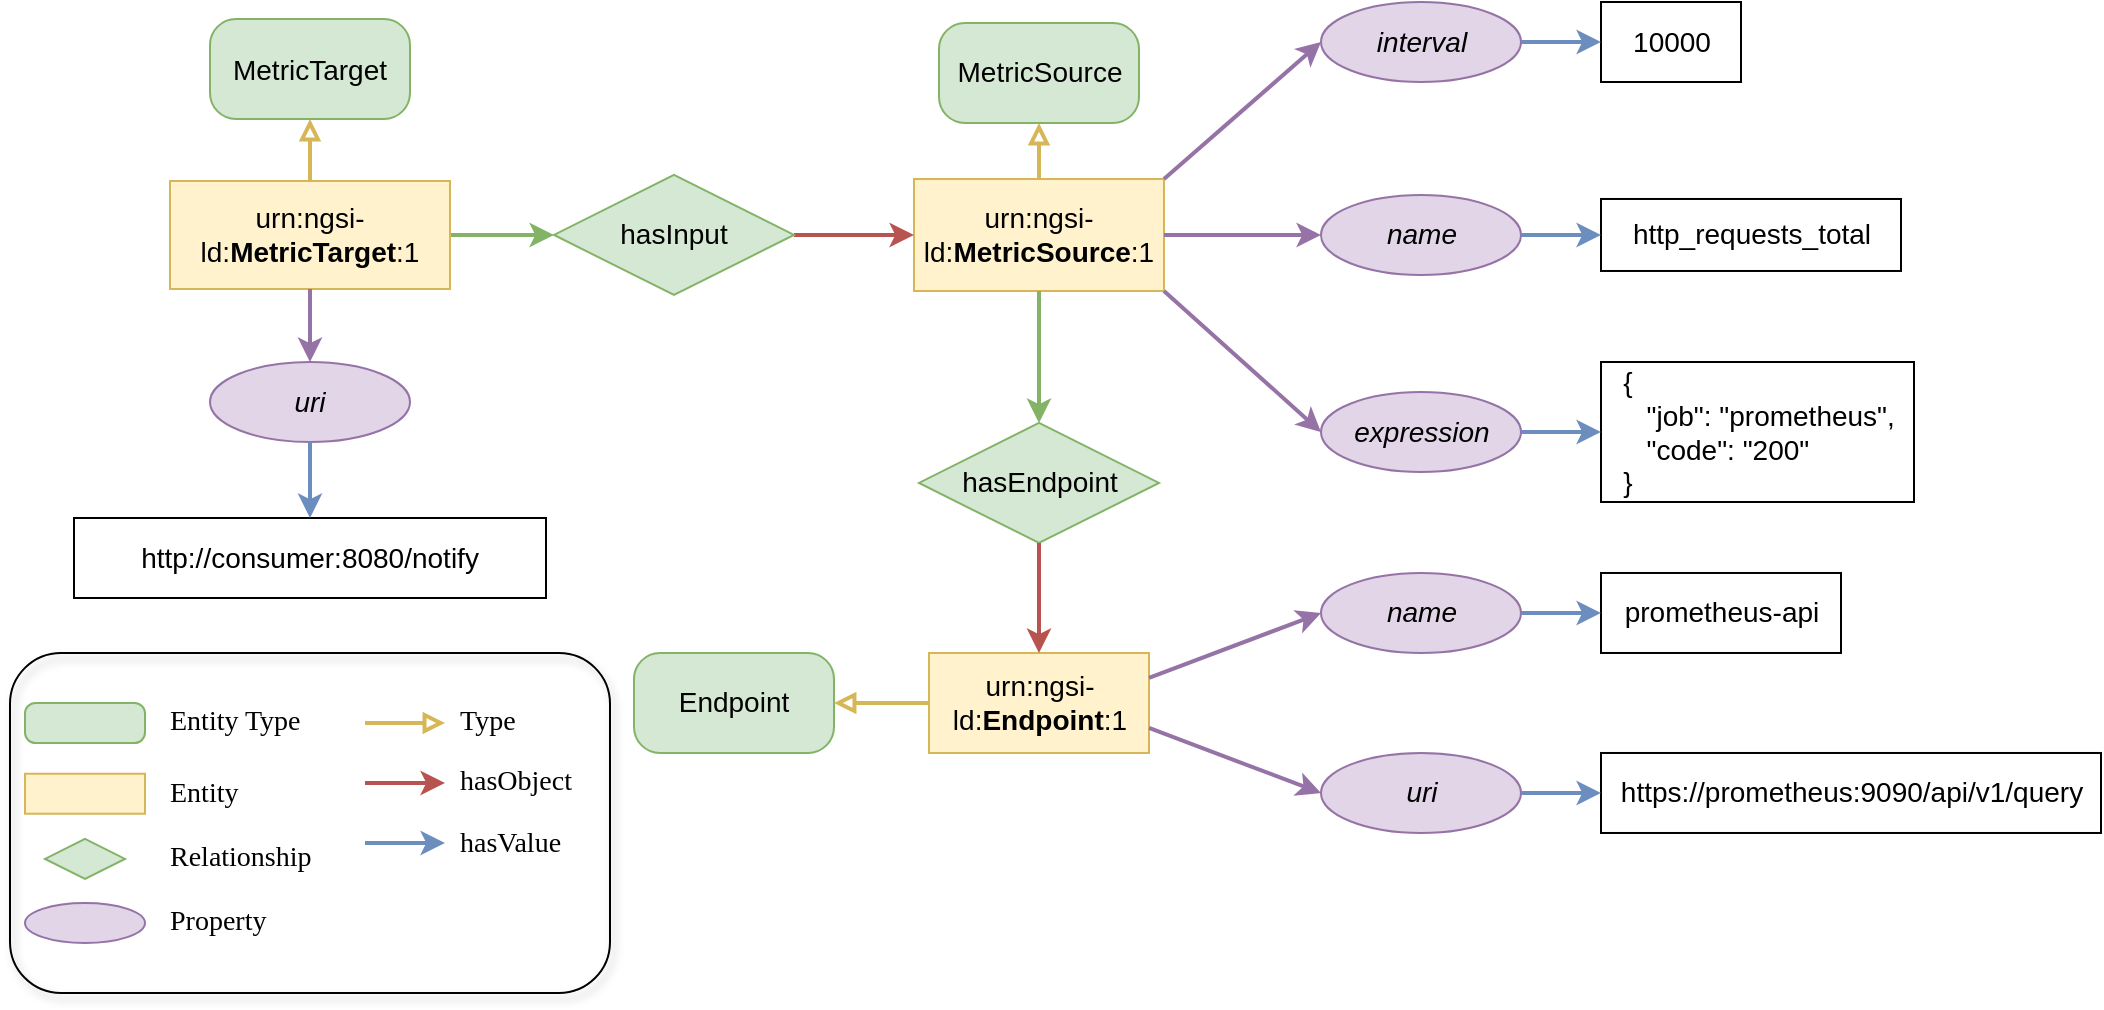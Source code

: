 <mxfile version="14.6.6" type="device" pages="2"><diagram id="tupdDJiuTD00esqzskj9" name="prometheus-demo-1"><mxGraphModel dx="946" dy="687" grid="1" gridSize="10" guides="1" tooltips="1" connect="1" arrows="1" fold="1" page="1" pageScale="1" pageWidth="827" pageHeight="1169" math="0" shadow="0"><root><mxCell id="0"/><mxCell id="1" parent="0"/><mxCell id="rDgpTrhB_DrnXgdTneni-1" value="urn:ngsi-ld:&lt;b style=&quot;font-size: 14px;&quot;&gt;MetricSource&lt;/b&gt;:1" style="whiteSpace=wrap;html=1;align=center;fillColor=#fff2cc;strokeColor=#d6b656;fontSize=14;" parent="1" vertex="1"><mxGeometry x="640" y="268.49" width="125" height="56" as="geometry"/></mxCell><mxCell id="rDgpTrhB_DrnXgdTneni-2" value="MetricSource" style="rounded=1;arcSize=26;whiteSpace=wrap;html=1;align=center;fillColor=#d5e8d4;strokeColor=#82b366;fontSize=14;" parent="1" vertex="1"><mxGeometry x="652.5" y="190.49" width="100" height="50" as="geometry"/></mxCell><mxCell id="rDgpTrhB_DrnXgdTneni-3" value="" style="endArrow=block;html=1;fillColor=#fff2cc;strokeColor=#d6b656;exitX=0.5;exitY=0;exitDx=0;exitDy=0;entryX=0.5;entryY=1;entryDx=0;entryDy=0;endFill=0;strokeWidth=2;" parent="1" source="rDgpTrhB_DrnXgdTneni-1" target="rDgpTrhB_DrnXgdTneni-2" edge="1"><mxGeometry relative="1" as="geometry"><mxPoint x="627.5" y="210.49" as="sourcePoint"/><mxPoint x="627.5" y="180.49" as="targetPoint"/></mxGeometry></mxCell><mxCell id="rDgpTrhB_DrnXgdTneni-4" value="interval" style="ellipse;whiteSpace=wrap;html=1;align=center;fillColor=#e1d5e7;strokeColor=#9673a6;fontStyle=2;fontSize=14;" parent="1" vertex="1"><mxGeometry x="843.5" y="180" width="100" height="40" as="geometry"/></mxCell><mxCell id="rDgpTrhB_DrnXgdTneni-5" value="&lt;font style=&quot;font-size: 14px;&quot;&gt;10000&lt;/font&gt;" style="whiteSpace=wrap;html=1;align=center;fontSize=14;" parent="1" vertex="1"><mxGeometry x="983.5" y="180" width="70" height="40" as="geometry"/></mxCell><mxCell id="rDgpTrhB_DrnXgdTneni-6" value="" style="endArrow=classic;html=1;fillColor=#dae8fc;strokeColor=#6c8ebf;strokeWidth=2;entryX=0;entryY=0.5;entryDx=0;entryDy=0;exitX=1;exitY=0.5;exitDx=0;exitDy=0;" parent="1" source="rDgpTrhB_DrnXgdTneni-4" target="rDgpTrhB_DrnXgdTneni-5" edge="1"><mxGeometry relative="1" as="geometry"><mxPoint x="1142" y="150.5" as="sourcePoint"/><mxPoint x="1142" y="140.5" as="targetPoint"/></mxGeometry></mxCell><mxCell id="rDgpTrhB_DrnXgdTneni-7" value="" style="endArrow=classic;html=1;fillColor=#e1d5e7;strokeColor=#9673a6;strokeWidth=2;exitX=1;exitY=0;exitDx=0;exitDy=0;entryX=0;entryY=0.5;entryDx=0;entryDy=0;" parent="1" source="rDgpTrhB_DrnXgdTneni-1" target="rDgpTrhB_DrnXgdTneni-4" edge="1"><mxGeometry relative="1" as="geometry"><mxPoint x="994.5" y="146.49" as="sourcePoint"/><mxPoint x="1036.5" y="146.49" as="targetPoint"/></mxGeometry></mxCell><mxCell id="rDgpTrhB_DrnXgdTneni-8" value="" style="endArrow=classic;html=1;fillColor=#d5e8d4;strokeColor=#82b366;strokeWidth=2;exitX=0.5;exitY=1;exitDx=0;exitDy=0;" parent="1" source="rDgpTrhB_DrnXgdTneni-1" target="rDgpTrhB_DrnXgdTneni-9" edge="1"><mxGeometry relative="1" as="geometry"><mxPoint x="1119.5" y="247.24" as="sourcePoint"/><mxPoint x="901.5" y="320.74" as="targetPoint"/></mxGeometry></mxCell><mxCell id="rDgpTrhB_DrnXgdTneni-9" value="hasEndpoint" style="shape=rhombus;perimeter=rhombusPerimeter;whiteSpace=wrap;html=1;align=center;fillColor=#d5e8d4;strokeColor=#82b366;fontSize=14;" parent="1" vertex="1"><mxGeometry x="642.5" y="390.49" width="120" height="60" as="geometry"/></mxCell><mxCell id="rDgpTrhB_DrnXgdTneni-10" value="urn:ngsi-ld:&lt;b style=&quot;font-size: 14px&quot;&gt;Endpoint&lt;/b&gt;:1" style="whiteSpace=wrap;html=1;align=center;fillColor=#fff2cc;strokeColor=#d6b656;fontSize=14;" parent="1" vertex="1"><mxGeometry x="647.5" y="505.49" width="110" height="50" as="geometry"/></mxCell><mxCell id="rDgpTrhB_DrnXgdTneni-11" value="Endpoint" style="rounded=1;arcSize=26;whiteSpace=wrap;html=1;align=center;fillColor=#d5e8d4;strokeColor=#82b366;fontSize=14;" parent="1" vertex="1"><mxGeometry x="500" y="505.49" width="100" height="50" as="geometry"/></mxCell><mxCell id="rDgpTrhB_DrnXgdTneni-12" value="" style="endArrow=classic;html=1;fillColor=#f8cecc;strokeColor=#b85450;exitX=0.5;exitY=1;exitDx=0;exitDy=0;strokeWidth=2;" parent="1" source="rDgpTrhB_DrnXgdTneni-9" target="rDgpTrhB_DrnXgdTneni-10" edge="1"><mxGeometry relative="1" as="geometry"><mxPoint x="1272.5" y="225.49" as="sourcePoint"/><mxPoint x="1301.5" y="225.49" as="targetPoint"/></mxGeometry></mxCell><mxCell id="rDgpTrhB_DrnXgdTneni-13" value="" style="endArrow=block;html=1;fillColor=#fff2cc;strokeColor=#d6b656;exitX=0;exitY=0.5;exitDx=0;exitDy=0;entryX=1;entryY=0.5;entryDx=0;entryDy=0;endFill=0;strokeWidth=2;" parent="1" source="rDgpTrhB_DrnXgdTneni-10" target="rDgpTrhB_DrnXgdTneni-11" edge="1"><mxGeometry relative="1" as="geometry"><mxPoint x="962" y="209" as="sourcePoint"/><mxPoint x="962" y="179" as="targetPoint"/></mxGeometry></mxCell><mxCell id="rDgpTrhB_DrnXgdTneni-14" value="name" style="ellipse;whiteSpace=wrap;html=1;align=center;fillColor=#e1d5e7;strokeColor=#9673a6;fontStyle=2;fontSize=14;" parent="1" vertex="1"><mxGeometry x="843.5" y="465.49" width="100" height="40" as="geometry"/></mxCell><mxCell id="rDgpTrhB_DrnXgdTneni-15" value="" style="endArrow=classic;html=1;fillColor=#e1d5e7;strokeColor=#9673a6;strokeWidth=2;exitX=1;exitY=0.25;exitDx=0;exitDy=0;entryX=0;entryY=0.5;entryDx=0;entryDy=0;" parent="1" source="rDgpTrhB_DrnXgdTneni-10" target="rDgpTrhB_DrnXgdTneni-14" edge="1"><mxGeometry relative="1" as="geometry"><mxPoint x="1411.5" y="180.99" as="sourcePoint"/><mxPoint x="1491.5" y="128.49" as="targetPoint"/></mxGeometry></mxCell><mxCell id="rDgpTrhB_DrnXgdTneni-16" value="&lt;font style=&quot;font-size: 14px;&quot;&gt;prometheus-api&lt;/font&gt;" style="whiteSpace=wrap;html=1;align=center;fontSize=14;" parent="1" vertex="1"><mxGeometry x="983.5" y="465.49" width="120" height="40" as="geometry"/></mxCell><mxCell id="rDgpTrhB_DrnXgdTneni-17" value="" style="endArrow=classic;html=1;fillColor=#dae8fc;strokeColor=#6c8ebf;strokeWidth=2;entryX=0;entryY=0.5;entryDx=0;entryDy=0;exitX=1;exitY=0.5;exitDx=0;exitDy=0;" parent="1" source="rDgpTrhB_DrnXgdTneni-14" target="rDgpTrhB_DrnXgdTneni-16" edge="1"><mxGeometry relative="1" as="geometry"><mxPoint x="950.5" y="489.5" as="sourcePoint"/><mxPoint x="1080.5" y="499.5" as="targetPoint"/></mxGeometry></mxCell><mxCell id="rDgpTrhB_DrnXgdTneni-18" value="name" style="ellipse;whiteSpace=wrap;html=1;align=center;fillColor=#e1d5e7;strokeColor=#9673a6;fontStyle=2;fontSize=14;" parent="1" vertex="1"><mxGeometry x="843.5" y="276.49" width="100" height="40" as="geometry"/></mxCell><mxCell id="rDgpTrhB_DrnXgdTneni-19" value="&lt;div style=&quot;font-size: 14px&quot;&gt;http_requests_total&lt;/div&gt;" style="whiteSpace=wrap;html=1;align=center;fontSize=14;" parent="1" vertex="1"><mxGeometry x="983.5" y="278.49" width="150" height="36" as="geometry"/></mxCell><mxCell id="rDgpTrhB_DrnXgdTneni-20" value="" style="endArrow=classic;html=1;fillColor=#e1d5e7;strokeColor=#9673a6;strokeWidth=2;exitX=1;exitY=0.5;exitDx=0;exitDy=0;entryX=0;entryY=0.5;entryDx=0;entryDy=0;" parent="1" source="rDgpTrhB_DrnXgdTneni-1" target="rDgpTrhB_DrnXgdTneni-18" edge="1"><mxGeometry relative="1" as="geometry"><mxPoint x="852.5" y="281.49" as="sourcePoint"/><mxPoint x="962.5" y="186.49" as="targetPoint"/></mxGeometry></mxCell><mxCell id="rDgpTrhB_DrnXgdTneni-21" value="" style="endArrow=classic;html=1;fillColor=#dae8fc;strokeColor=#6c8ebf;strokeWidth=2;entryX=0;entryY=0.5;entryDx=0;entryDy=0;exitX=1;exitY=0.5;exitDx=0;exitDy=0;" parent="1" source="rDgpTrhB_DrnXgdTneni-18" target="rDgpTrhB_DrnXgdTneni-19" edge="1"><mxGeometry relative="1" as="geometry"><mxPoint x="953.5" y="318.5" as="sourcePoint"/><mxPoint x="993.5" y="318.5" as="targetPoint"/></mxGeometry></mxCell><mxCell id="rDgpTrhB_DrnXgdTneni-22" value="expression" style="ellipse;whiteSpace=wrap;html=1;align=center;fillColor=#e1d5e7;strokeColor=#9673a6;fontStyle=2;fontSize=14;" parent="1" vertex="1"><mxGeometry x="843.5" y="375" width="100" height="40" as="geometry"/></mxCell><mxCell id="rDgpTrhB_DrnXgdTneni-23" value="&lt;div style=&quot;text-align: justify ; font-size: 14px&quot;&gt;&lt;span style=&quot;font-size: 14px&quot;&gt;{&lt;/span&gt;&lt;/div&gt;&lt;div style=&quot;text-align: justify ; font-size: 14px&quot;&gt;&lt;span style=&quot;font-size: 14px&quot;&gt;&amp;nbsp; &amp;nbsp;&quot;job&quot;: &quot;prometheus&quot;,&lt;/span&gt;&lt;/div&gt;&lt;div style=&quot;text-align: justify ; font-size: 14px&quot;&gt;&lt;span style=&quot;font-size: 14px&quot;&gt;&amp;nbsp; &amp;nbsp;&quot;code&quot;: &quot;200&quot;&lt;/span&gt;&lt;/div&gt;&lt;div style=&quot;text-align: justify ; font-size: 14px&quot;&gt;&lt;span style=&quot;font-size: 14px&quot;&gt;}&lt;/span&gt;&lt;/div&gt;" style="whiteSpace=wrap;html=1;align=center;fontSize=14;" parent="1" vertex="1"><mxGeometry x="983.5" y="360" width="156.5" height="70" as="geometry"/></mxCell><mxCell id="rDgpTrhB_DrnXgdTneni-24" value="" style="endArrow=classic;html=1;fillColor=#e1d5e7;strokeColor=#9673a6;exitX=1;exitY=1;exitDx=0;exitDy=0;strokeWidth=2;entryX=0;entryY=0.5;entryDx=0;entryDy=0;" parent="1" source="rDgpTrhB_DrnXgdTneni-1" target="rDgpTrhB_DrnXgdTneni-22" edge="1"><mxGeometry relative="1" as="geometry"><mxPoint x="852.5" y="331.49" as="sourcePoint"/><mxPoint x="962.5" y="425.49" as="targetPoint"/></mxGeometry></mxCell><mxCell id="rDgpTrhB_DrnXgdTneni-25" value="" style="endArrow=classic;html=1;fillColor=#dae8fc;strokeColor=#6c8ebf;strokeWidth=2;entryX=0;entryY=0.5;entryDx=0;entryDy=0;exitX=1;exitY=0.5;exitDx=0;exitDy=0;" parent="1" source="rDgpTrhB_DrnXgdTneni-22" target="rDgpTrhB_DrnXgdTneni-23" edge="1"><mxGeometry relative="1" as="geometry"><mxPoint x="953.5" y="520.5" as="sourcePoint"/><mxPoint x="983.5" y="446.5" as="targetPoint"/></mxGeometry></mxCell><mxCell id="rDgpTrhB_DrnXgdTneni-26" value="MetricTarget" style="rounded=1;arcSize=26;whiteSpace=wrap;html=1;align=center;fillColor=#d5e8d4;strokeColor=#82b366;fontSize=14;" parent="1" vertex="1"><mxGeometry x="288" y="188.5" width="100" height="50" as="geometry"/></mxCell><mxCell id="rDgpTrhB_DrnXgdTneni-27" style="edgeStyle=orthogonalEdgeStyle;rounded=1;orthogonalLoop=1;jettySize=auto;html=1;exitX=1;exitY=0.5;exitDx=0;exitDy=0;entryX=0;entryY=0.5;entryDx=0;entryDy=0;strokeColor=#82b366;strokeWidth=2;fillColor=#d5e8d4;" parent="1" source="rDgpTrhB_DrnXgdTneni-28" target="rDgpTrhB_DrnXgdTneni-31" edge="1"><mxGeometry relative="1" as="geometry"><mxPoint x="448.5" y="333.98" as="targetPoint"/></mxGeometry></mxCell><mxCell id="rDgpTrhB_DrnXgdTneni-28" value="urn:ngsi-ld:&lt;b style=&quot;font-size: 14px;&quot;&gt;MetricTarget&lt;/b&gt;:1" style="whiteSpace=wrap;html=1;align=center;fillColor=#fff2cc;strokeColor=#d6b656;fontSize=14;" parent="1" vertex="1"><mxGeometry x="268" y="269.49" width="140" height="54" as="geometry"/></mxCell><mxCell id="rDgpTrhB_DrnXgdTneni-29" value="" style="endArrow=block;html=1;fillColor=#fff2cc;strokeColor=#d6b656;exitX=0.5;exitY=0;exitDx=0;exitDy=0;entryX=0.5;entryY=1;entryDx=0;entryDy=0;endFill=0;strokeWidth=2;" parent="1" source="rDgpTrhB_DrnXgdTneni-28" target="rDgpTrhB_DrnXgdTneni-26" edge="1"><mxGeometry relative="1" as="geometry"><mxPoint x="268" y="293.49" as="sourcePoint"/><mxPoint x="368" y="293.49" as="targetPoint"/></mxGeometry></mxCell><mxCell id="rDgpTrhB_DrnXgdTneni-30" style="edgeStyle=orthogonalEdgeStyle;rounded=1;orthogonalLoop=1;jettySize=auto;html=1;exitX=1;exitY=0.5;exitDx=0;exitDy=0;entryX=0;entryY=0.5;entryDx=0;entryDy=0;strokeColor=#b85450;strokeWidth=2;fillColor=#f8cecc;" parent="1" source="rDgpTrhB_DrnXgdTneni-31" target="rDgpTrhB_DrnXgdTneni-1" edge="1"><mxGeometry relative="1" as="geometry"/></mxCell><mxCell id="rDgpTrhB_DrnXgdTneni-31" value="hasInput" style="shape=rhombus;perimeter=rhombusPerimeter;whiteSpace=wrap;html=1;align=center;fillColor=#d5e8d4;strokeColor=#82b366;fontSize=14;" parent="1" vertex="1"><mxGeometry x="460" y="266.49" width="120" height="60" as="geometry"/></mxCell><mxCell id="rDgpTrhB_DrnXgdTneni-32" value="uri" style="ellipse;whiteSpace=wrap;html=1;align=center;fillColor=#e1d5e7;strokeColor=#9673a6;fontStyle=2;fontSize=14;" parent="1" vertex="1"><mxGeometry x="843.5" y="555.49" width="100" height="40" as="geometry"/></mxCell><mxCell id="rDgpTrhB_DrnXgdTneni-33" value="" style="endArrow=classic;html=1;fillColor=#e1d5e7;strokeColor=#9673a6;strokeWidth=2;exitX=1;exitY=0.75;exitDx=0;exitDy=0;entryX=0;entryY=0.5;entryDx=0;entryDy=0;" parent="1" source="rDgpTrhB_DrnXgdTneni-10" target="rDgpTrhB_DrnXgdTneni-32" edge="1"><mxGeometry relative="1" as="geometry"><mxPoint x="757.5" y="592.99" as="sourcePoint"/><mxPoint x="1491.5" y="178.49" as="targetPoint"/></mxGeometry></mxCell><mxCell id="rDgpTrhB_DrnXgdTneni-34" value="&lt;font style=&quot;font-size: 14px;&quot;&gt;https://prometheus:9090&lt;/font&gt;/api/v1/query" style="whiteSpace=wrap;html=1;align=center;fontSize=14;" parent="1" vertex="1"><mxGeometry x="983.5" y="555.49" width="250" height="40" as="geometry"/></mxCell><mxCell id="rDgpTrhB_DrnXgdTneni-35" value="" style="endArrow=classic;html=1;fillColor=#dae8fc;strokeColor=#6c8ebf;strokeWidth=2;entryX=0;entryY=0.5;entryDx=0;entryDy=0;exitX=1;exitY=0.5;exitDx=0;exitDy=0;" parent="1" source="rDgpTrhB_DrnXgdTneni-32" target="rDgpTrhB_DrnXgdTneni-34" edge="1"><mxGeometry relative="1" as="geometry"><mxPoint x="960" y="574.5" as="sourcePoint"/><mxPoint x="1090.5" y="558.5" as="targetPoint"/></mxGeometry></mxCell><mxCell id="rDgpTrhB_DrnXgdTneni-36" value="uri" style="ellipse;whiteSpace=wrap;html=1;align=center;fillColor=#e1d5e7;strokeColor=#9673a6;fontStyle=2;fontSize=14;" parent="1" vertex="1"><mxGeometry x="288" y="360" width="100" height="40" as="geometry"/></mxCell><mxCell id="rDgpTrhB_DrnXgdTneni-37" value="" style="endArrow=classic;html=1;fillColor=#e1d5e7;strokeColor=#9673a6;strokeWidth=2;entryX=0.5;entryY=0;entryDx=0;entryDy=0;exitX=0.5;exitY=1;exitDx=0;exitDy=0;" parent="1" source="rDgpTrhB_DrnXgdTneni-28" target="rDgpTrhB_DrnXgdTneni-36" edge="1"><mxGeometry relative="1" as="geometry"><mxPoint x="-2" y="330.49" as="sourcePoint"/><mxPoint x="-82" y="300.49" as="targetPoint"/></mxGeometry></mxCell><mxCell id="rDgpTrhB_DrnXgdTneni-38" value="http://consumer:8080/notify" style="whiteSpace=wrap;html=1;align=center;fontSize=14;" parent="1" vertex="1"><mxGeometry x="220" y="438" width="236" height="40" as="geometry"/></mxCell><mxCell id="rDgpTrhB_DrnXgdTneni-39" value="" style="endArrow=classic;html=1;fillColor=#dae8fc;strokeColor=#6c8ebf;strokeWidth=2;entryX=0.5;entryY=0;entryDx=0;entryDy=0;exitX=0.5;exitY=1;exitDx=0;exitDy=0;" parent="1" source="rDgpTrhB_DrnXgdTneni-36" target="rDgpTrhB_DrnXgdTneni-38" edge="1"><mxGeometry relative="1" as="geometry"><mxPoint x="-170.5" y="231.74" as="sourcePoint"/><mxPoint x="-40" y="215.74" as="targetPoint"/></mxGeometry></mxCell><mxCell id="rDgpTrhB_DrnXgdTneni-40" value="" style="rounded=1;whiteSpace=wrap;html=1;fillColor=none;glass=0;shadow=1;sketch=0;container=1;" parent="1" vertex="1"><mxGeometry x="188" y="505.49" width="300" height="170" as="geometry"><mxRectangle width="50" height="40" as="alternateBounds"/></mxGeometry></mxCell><mxCell id="rDgpTrhB_DrnXgdTneni-41" value="Type" style="text;html=1;strokeColor=none;fillColor=none;align=left;verticalAlign=middle;whiteSpace=wrap;rounded=0;labelBorderColor=none;fontSize=14;fontFamily=Tahoma;" parent="rDgpTrhB_DrnXgdTneni-40" vertex="1"><mxGeometry x="222.5" y="25" width="70" height="20" as="geometry"/></mxCell><mxCell id="rDgpTrhB_DrnXgdTneni-42" value="hasObject" style="text;html=1;strokeColor=none;fillColor=none;align=left;verticalAlign=middle;whiteSpace=wrap;rounded=0;labelBorderColor=none;fontSize=14;fontFamily=Tahoma;" parent="rDgpTrhB_DrnXgdTneni-40" vertex="1"><mxGeometry x="222.5" y="55" width="70" height="20" as="geometry"/></mxCell><mxCell id="rDgpTrhB_DrnXgdTneni-43" value="hasValue" style="text;html=1;strokeColor=none;fillColor=none;align=left;verticalAlign=middle;whiteSpace=wrap;rounded=0;labelBorderColor=none;fontSize=14;fontFamily=Tahoma;" parent="rDgpTrhB_DrnXgdTneni-40" vertex="1"><mxGeometry x="222.5" y="85.87" width="70" height="20" as="geometry"/></mxCell><mxCell id="rDgpTrhB_DrnXgdTneni-44" value="Relationship" style="text;html=1;strokeColor=none;fillColor=none;align=left;verticalAlign=middle;whiteSpace=wrap;rounded=0;labelBorderColor=none;fontSize=14;fontFamily=Tahoma;" parent="rDgpTrhB_DrnXgdTneni-40" vertex="1"><mxGeometry x="77.5" y="93" width="70" height="20" as="geometry"/></mxCell><mxCell id="rDgpTrhB_DrnXgdTneni-45" value="Entity" style="text;html=1;strokeColor=none;fillColor=none;align=left;verticalAlign=middle;whiteSpace=wrap;rounded=0;labelBorderColor=none;fontSize=14;fontFamily=Tahoma;" parent="rDgpTrhB_DrnXgdTneni-40" vertex="1"><mxGeometry x="77.5" y="60.37" width="70" height="20" as="geometry"/></mxCell><mxCell id="rDgpTrhB_DrnXgdTneni-46" value="" style="whiteSpace=wrap;html=1;align=center;fillColor=#fff2cc;strokeColor=#d6b656;labelBorderColor=none;" parent="rDgpTrhB_DrnXgdTneni-40" vertex="1"><mxGeometry x="7.5" y="60.37" width="60" height="20" as="geometry"/></mxCell><mxCell id="rDgpTrhB_DrnXgdTneni-47" value="" style="shape=rhombus;perimeter=rhombusPerimeter;whiteSpace=wrap;html=1;align=center;fillColor=#d5e8d4;strokeColor=#82b366;labelBorderColor=none;" parent="rDgpTrhB_DrnXgdTneni-40" vertex="1"><mxGeometry x="17.5" y="93" width="40" height="20" as="geometry"/></mxCell><mxCell id="rDgpTrhB_DrnXgdTneni-48" value="" style="ellipse;whiteSpace=wrap;html=1;align=center;fillColor=#e1d5e7;strokeColor=#9673a6;fontStyle=2;labelBorderColor=none;" parent="rDgpTrhB_DrnXgdTneni-40" vertex="1"><mxGeometry x="7.5" y="125" width="60" height="20" as="geometry"/></mxCell><mxCell id="rDgpTrhB_DrnXgdTneni-49" value="Property" style="text;html=1;strokeColor=none;fillColor=none;align=left;verticalAlign=middle;whiteSpace=wrap;rounded=0;labelBorderColor=none;fontSize=14;fontFamily=Tahoma;" parent="rDgpTrhB_DrnXgdTneni-40" vertex="1"><mxGeometry x="77.5" y="125" width="70" height="20" as="geometry"/></mxCell><mxCell id="rDgpTrhB_DrnXgdTneni-50" value="" style="rounded=1;arcSize=26;whiteSpace=wrap;html=1;align=center;fillColor=#d5e8d4;strokeColor=#82b366;labelBorderColor=none;" parent="rDgpTrhB_DrnXgdTneni-40" vertex="1"><mxGeometry x="7.5" y="25" width="60" height="20" as="geometry"/></mxCell><mxCell id="rDgpTrhB_DrnXgdTneni-51" value="Entity Type" style="text;html=1;strokeColor=none;fillColor=none;align=left;verticalAlign=middle;whiteSpace=wrap;rounded=0;labelBorderColor=none;fontSize=14;fontFamily=Tahoma;" parent="rDgpTrhB_DrnXgdTneni-40" vertex="1"><mxGeometry x="77.5" y="25" width="75" height="20" as="geometry"/></mxCell><mxCell id="rDgpTrhB_DrnXgdTneni-52" value="" style="endArrow=block;html=1;fillColor=#fff2cc;strokeColor=#d6b656;endFill=0;strokeWidth=2;labelBorderColor=none;" parent="rDgpTrhB_DrnXgdTneni-40" edge="1"><mxGeometry relative="1" as="geometry"><mxPoint x="177.5" y="35" as="sourcePoint"/><mxPoint x="217.5" y="35" as="targetPoint"/></mxGeometry></mxCell><mxCell id="rDgpTrhB_DrnXgdTneni-53" value="" style="endArrow=classic;html=1;fillColor=#f8cecc;strokeColor=#b85450;strokeWidth=2;labelBorderColor=none;" parent="rDgpTrhB_DrnXgdTneni-40" edge="1"><mxGeometry relative="1" as="geometry"><mxPoint x="177.5" y="65" as="sourcePoint"/><mxPoint x="217.5" y="65" as="targetPoint"/></mxGeometry></mxCell><mxCell id="rDgpTrhB_DrnXgdTneni-54" value="" style="endArrow=classic;html=1;fillColor=#dae8fc;strokeColor=#6c8ebf;strokeWidth=2;labelBorderColor=none;" parent="rDgpTrhB_DrnXgdTneni-40" edge="1"><mxGeometry relative="1" as="geometry"><mxPoint x="177.5" y="95" as="sourcePoint"/><mxPoint x="217.5" y="95" as="targetPoint"/></mxGeometry></mxCell></root></mxGraphModel></diagram><diagram id="MMBjqBq6nSokt6jecA1l" name="prometheus-demo-2"><mxGraphModel dx="946" dy="1856" grid="1" gridSize="10" guides="1" tooltips="1" connect="1" arrows="1" fold="1" page="1" pageScale="1" pageWidth="827" pageHeight="1169" math="0" shadow="0"><root><mxCell id="NM8-ZbSfcc7y08vVKlBs-0"/><mxCell id="NM8-ZbSfcc7y08vVKlBs-1" parent="NM8-ZbSfcc7y08vVKlBs-0"/><mxCell id="NM8-ZbSfcc7y08vVKlBs-2" value="urn:ngsi-ld:&lt;b style=&quot;font-size: 14px&quot;&gt;MetricSource&lt;/b&gt;:2" style="whiteSpace=wrap;html=1;align=center;fillColor=#fff2cc;strokeColor=#d6b656;fontSize=14;" parent="NM8-ZbSfcc7y08vVKlBs-1" vertex="1"><mxGeometry x="640" y="268.49" width="125" height="56" as="geometry"/></mxCell><mxCell id="NM8-ZbSfcc7y08vVKlBs-3" value="MetricSource" style="rounded=1;arcSize=26;whiteSpace=wrap;html=1;align=center;fillColor=#d5e8d4;strokeColor=#82b366;fontSize=14;" parent="NM8-ZbSfcc7y08vVKlBs-1" vertex="1"><mxGeometry x="500" y="271.49" width="100" height="50" as="geometry"/></mxCell><mxCell id="NM8-ZbSfcc7y08vVKlBs-4" value="" style="endArrow=block;html=1;fillColor=#fff2cc;strokeColor=#d6b656;entryX=1;entryY=0.5;entryDx=0;entryDy=0;endFill=0;strokeWidth=2;exitX=0;exitY=0.5;exitDx=0;exitDy=0;" parent="NM8-ZbSfcc7y08vVKlBs-1" source="NM8-ZbSfcc7y08vVKlBs-2" target="NM8-ZbSfcc7y08vVKlBs-3" edge="1"><mxGeometry relative="1" as="geometry"><mxPoint x="630" y="280" as="sourcePoint"/><mxPoint x="627.5" y="180.49" as="targetPoint"/></mxGeometry></mxCell><mxCell id="NM8-ZbSfcc7y08vVKlBs-5" value="interval" style="ellipse;whiteSpace=wrap;html=1;align=center;fillColor=#e1d5e7;strokeColor=#9673a6;fontStyle=2;fontSize=14;" parent="NM8-ZbSfcc7y08vVKlBs-1" vertex="1"><mxGeometry x="843.5" y="220" width="100" height="40" as="geometry"/></mxCell><mxCell id="NM8-ZbSfcc7y08vVKlBs-6" value="&lt;font style=&quot;font-size: 14px;&quot;&gt;10000&lt;/font&gt;" style="whiteSpace=wrap;html=1;align=center;fontSize=14;" parent="NM8-ZbSfcc7y08vVKlBs-1" vertex="1"><mxGeometry x="983.5" y="220" width="70" height="40" as="geometry"/></mxCell><mxCell id="NM8-ZbSfcc7y08vVKlBs-7" value="" style="endArrow=classic;html=1;fillColor=#dae8fc;strokeColor=#6c8ebf;strokeWidth=2;entryX=0;entryY=0.5;entryDx=0;entryDy=0;exitX=1;exitY=0.5;exitDx=0;exitDy=0;" parent="NM8-ZbSfcc7y08vVKlBs-1" source="NM8-ZbSfcc7y08vVKlBs-5" target="NM8-ZbSfcc7y08vVKlBs-6" edge="1"><mxGeometry relative="1" as="geometry"><mxPoint x="1142" y="150.5" as="sourcePoint"/><mxPoint x="1142" y="140.5" as="targetPoint"/></mxGeometry></mxCell><mxCell id="NM8-ZbSfcc7y08vVKlBs-8" value="" style="endArrow=classic;html=1;fillColor=#e1d5e7;strokeColor=#9673a6;strokeWidth=2;exitX=1;exitY=0;exitDx=0;exitDy=0;entryX=0;entryY=0.5;entryDx=0;entryDy=0;" parent="NM8-ZbSfcc7y08vVKlBs-1" source="NM8-ZbSfcc7y08vVKlBs-2" target="NM8-ZbSfcc7y08vVKlBs-5" edge="1"><mxGeometry relative="1" as="geometry"><mxPoint x="994.5" y="146.49" as="sourcePoint"/><mxPoint x="1036.5" y="146.49" as="targetPoint"/></mxGeometry></mxCell><mxCell id="NM8-ZbSfcc7y08vVKlBs-9" value="name" style="ellipse;whiteSpace=wrap;html=1;align=center;fillColor=#e1d5e7;strokeColor=#9673a6;fontStyle=2;fontSize=14;" parent="NM8-ZbSfcc7y08vVKlBs-1" vertex="1"><mxGeometry x="843.5" y="276.49" width="100" height="40" as="geometry"/></mxCell><mxCell id="NM8-ZbSfcc7y08vVKlBs-10" value="&lt;div style=&quot;font-size: 14px&quot;&gt;node_network_transmit_packets_total&lt;/div&gt;" style="whiteSpace=wrap;html=1;align=center;fontSize=14;" parent="NM8-ZbSfcc7y08vVKlBs-1" vertex="1"><mxGeometry x="983.5" y="278.49" width="256.5" height="36" as="geometry"/></mxCell><mxCell id="NM8-ZbSfcc7y08vVKlBs-11" value="" style="endArrow=classic;html=1;fillColor=#e1d5e7;strokeColor=#9673a6;strokeWidth=2;exitX=1;exitY=0.5;exitDx=0;exitDy=0;entryX=0;entryY=0.5;entryDx=0;entryDy=0;" parent="NM8-ZbSfcc7y08vVKlBs-1" source="NM8-ZbSfcc7y08vVKlBs-2" target="NM8-ZbSfcc7y08vVKlBs-9" edge="1"><mxGeometry relative="1" as="geometry"><mxPoint x="852.5" y="281.49" as="sourcePoint"/><mxPoint x="962.5" y="186.49" as="targetPoint"/></mxGeometry></mxCell><mxCell id="NM8-ZbSfcc7y08vVKlBs-12" value="" style="endArrow=classic;html=1;fillColor=#dae8fc;strokeColor=#6c8ebf;strokeWidth=2;entryX=0;entryY=0.5;entryDx=0;entryDy=0;exitX=1;exitY=0.5;exitDx=0;exitDy=0;" parent="NM8-ZbSfcc7y08vVKlBs-1" source="NM8-ZbSfcc7y08vVKlBs-9" target="NM8-ZbSfcc7y08vVKlBs-10" edge="1"><mxGeometry relative="1" as="geometry"><mxPoint x="953.5" y="318.5" as="sourcePoint"/><mxPoint x="993.5" y="318.5" as="targetPoint"/></mxGeometry></mxCell><mxCell id="NM8-ZbSfcc7y08vVKlBs-13" value="expression" style="ellipse;whiteSpace=wrap;html=1;align=center;fillColor=#e1d5e7;strokeColor=#9673a6;fontStyle=2;fontSize=14;" parent="NM8-ZbSfcc7y08vVKlBs-1" vertex="1"><mxGeometry x="843.5" y="336.49" width="100" height="40" as="geometry"/></mxCell><mxCell id="NM8-ZbSfcc7y08vVKlBs-14" value="&lt;div style=&quot;text-align: justify ; font-size: 14px&quot;&gt;&lt;span style=&quot;font-size: 14px&quot;&gt;{&lt;/span&gt;&lt;/div&gt;&lt;div style=&quot;text-align: justify ; font-size: 14px&quot;&gt;&lt;span style=&quot;font-size: 14px&quot;&gt;&amp;nbsp; &amp;nbsp;&quot;job&quot;: &quot;node-1&quot;,&lt;/span&gt;&lt;/div&gt;&lt;div style=&quot;text-align: justify ; font-size: 14px&quot;&gt;&lt;span style=&quot;font-size: 14px&quot;&gt;&amp;nbsp; &amp;nbsp;&quot;device&quot;: &quot;eth0&quot;&lt;/span&gt;&lt;/div&gt;&lt;div style=&quot;text-align: justify ; font-size: 14px&quot;&gt;&lt;span style=&quot;font-size: 14px&quot;&gt;}&lt;/span&gt;&lt;/div&gt;" style="whiteSpace=wrap;html=1;align=center;fontSize=14;" parent="NM8-ZbSfcc7y08vVKlBs-1" vertex="1"><mxGeometry x="983.5" y="321.49" width="156.5" height="70" as="geometry"/></mxCell><mxCell id="NM8-ZbSfcc7y08vVKlBs-15" value="" style="endArrow=classic;html=1;fillColor=#e1d5e7;strokeColor=#9673a6;exitX=1;exitY=1;exitDx=0;exitDy=0;strokeWidth=2;entryX=0;entryY=0.5;entryDx=0;entryDy=0;" parent="NM8-ZbSfcc7y08vVKlBs-1" source="NM8-ZbSfcc7y08vVKlBs-2" target="NM8-ZbSfcc7y08vVKlBs-13" edge="1"><mxGeometry relative="1" as="geometry"><mxPoint x="852.5" y="331.49" as="sourcePoint"/><mxPoint x="962.5" y="425.49" as="targetPoint"/></mxGeometry></mxCell><mxCell id="NM8-ZbSfcc7y08vVKlBs-16" value="" style="endArrow=classic;html=1;fillColor=#dae8fc;strokeColor=#6c8ebf;strokeWidth=2;entryX=0;entryY=0.5;entryDx=0;entryDy=0;exitX=1;exitY=0.5;exitDx=0;exitDy=0;" parent="NM8-ZbSfcc7y08vVKlBs-1" source="NM8-ZbSfcc7y08vVKlBs-13" target="NM8-ZbSfcc7y08vVKlBs-14" edge="1"><mxGeometry relative="1" as="geometry"><mxPoint x="953.5" y="520.5" as="sourcePoint"/><mxPoint x="983.5" y="446.5" as="targetPoint"/></mxGeometry></mxCell><mxCell id="NM8-ZbSfcc7y08vVKlBs-17" value="http://consumer:8080/notify" style="whiteSpace=wrap;html=1;align=center;fontSize=14;" parent="NM8-ZbSfcc7y08vVKlBs-1" vertex="1"><mxGeometry x="2" y="-70" width="236" height="40" as="geometry"/></mxCell><mxCell id="NM8-ZbSfcc7y08vVKlBs-18" value="" style="endArrow=classic;html=1;fillColor=#dae8fc;strokeColor=#6c8ebf;strokeWidth=2;entryX=0.5;entryY=0;entryDx=0;entryDy=0;exitX=0.5;exitY=1;exitDx=0;exitDy=0;" parent="NM8-ZbSfcc7y08vVKlBs-1" source="NM8-ZbSfcc7y08vVKlBs-28" target="NM8-ZbSfcc7y08vVKlBs-17" edge="1"><mxGeometry relative="1" as="geometry"><mxPoint x="118" y="-100" as="sourcePoint"/><mxPoint x="-260" y="-284.26" as="targetPoint"/></mxGeometry></mxCell><mxCell id="NM8-ZbSfcc7y08vVKlBs-19" value="MetricProcessor" style="rounded=1;arcSize=26;whiteSpace=wrap;html=1;align=center;fillColor=#d5e8d4;strokeColor=#82b366;fontSize=14;" parent="NM8-ZbSfcc7y08vVKlBs-1" vertex="1"><mxGeometry x="435" y="-324.93" width="110" height="54" as="geometry"/></mxCell><mxCell id="NM8-ZbSfcc7y08vVKlBs-20" value="" style="edgeStyle=none;rounded=1;orthogonalLoop=1;jettySize=auto;html=1;strokeColor=#b85450;strokeWidth=2;fillColor=#f8cecc;" parent="NM8-ZbSfcc7y08vVKlBs-1" source="NM8-ZbSfcc7y08vVKlBs-27" target="NM8-ZbSfcc7y08vVKlBs-21" edge="1"><mxGeometry relative="1" as="geometry"/></mxCell><mxCell id="NM8-ZbSfcc7y08vVKlBs-21" value="urn:ngsi-ld:&lt;b style=&quot;font-size: 14px&quot;&gt;MetricProcessor&lt;/b&gt;:2" style="whiteSpace=wrap;html=1;align=center;fillColor=#fff2cc;strokeColor=#d6b656;fontSize=14;" parent="NM8-ZbSfcc7y08vVKlBs-1" vertex="1"><mxGeometry x="415" y="-248.43" width="150" height="45" as="geometry"/></mxCell><mxCell id="NM8-ZbSfcc7y08vVKlBs-22" value="" style="endArrow=block;html=1;fillColor=#fff2cc;strokeColor=#d6b656;exitX=0.5;exitY=0;exitDx=0;exitDy=0;entryX=0.5;entryY=1;entryDx=0;entryDy=0;endFill=0;strokeWidth=2;" parent="NM8-ZbSfcc7y08vVKlBs-1" source="NM8-ZbSfcc7y08vVKlBs-21" target="NM8-ZbSfcc7y08vVKlBs-19" edge="1"><mxGeometry relative="1" as="geometry"><mxPoint x="210" y="-247.93" as="sourcePoint"/><mxPoint x="310" y="-247.93" as="targetPoint"/></mxGeometry></mxCell><mxCell id="NM8-ZbSfcc7y08vVKlBs-23" value="MetricTarget" style="rounded=1;arcSize=26;whiteSpace=wrap;html=1;align=center;fillColor=#d5e8d4;strokeColor=#82b366;fontSize=14;" parent="NM8-ZbSfcc7y08vVKlBs-1" vertex="1"><mxGeometry x="70" y="-322.93" width="100" height="50" as="geometry"/></mxCell><mxCell id="NM8-ZbSfcc7y08vVKlBs-24" value="urn:ngsi-ld:&lt;b style=&quot;font-size: 14px;&quot;&gt;MetricTarget&lt;/b&gt;:2" style="whiteSpace=wrap;html=1;align=center;fillColor=#fff2cc;strokeColor=#d6b656;fontSize=14;" parent="NM8-ZbSfcc7y08vVKlBs-1" vertex="1"><mxGeometry x="50" y="-245.93" width="140" height="40" as="geometry"/></mxCell><mxCell id="NM8-ZbSfcc7y08vVKlBs-25" value="" style="endArrow=block;html=1;fillColor=#fff2cc;strokeColor=#d6b656;exitX=0.5;exitY=0;exitDx=0;exitDy=0;entryX=0.5;entryY=1;entryDx=0;entryDy=0;endFill=0;strokeWidth=2;" parent="NM8-ZbSfcc7y08vVKlBs-1" source="NM8-ZbSfcc7y08vVKlBs-24" target="NM8-ZbSfcc7y08vVKlBs-23" edge="1"><mxGeometry relative="1" as="geometry"><mxPoint x="-140" y="-247.93" as="sourcePoint"/><mxPoint x="-40" y="-247.93" as="targetPoint"/></mxGeometry></mxCell><mxCell id="NM8-ZbSfcc7y08vVKlBs-26" value="" style="edgeStyle=none;rounded=1;orthogonalLoop=1;jettySize=auto;html=1;strokeColor=#82b366;strokeWidth=2;fillColor=#d5e8d4;" parent="NM8-ZbSfcc7y08vVKlBs-1" source="NM8-ZbSfcc7y08vVKlBs-24" target="NM8-ZbSfcc7y08vVKlBs-27" edge="1"><mxGeometry relative="1" as="geometry"/></mxCell><mxCell id="NM8-ZbSfcc7y08vVKlBs-27" value="hasInput" style="shape=rhombus;perimeter=rhombusPerimeter;whiteSpace=wrap;html=1;align=center;fillColor=#d5e8d4;strokeColor=#82b366;fontSize=14;" parent="NM8-ZbSfcc7y08vVKlBs-1" vertex="1"><mxGeometry x="240" y="-255.93" width="120" height="60" as="geometry"/></mxCell><mxCell id="NM8-ZbSfcc7y08vVKlBs-28" value="uri" style="ellipse;whiteSpace=wrap;html=1;align=center;fillColor=#e1d5e7;strokeColor=#9673a6;fontStyle=2;fontSize=14;" parent="NM8-ZbSfcc7y08vVKlBs-1" vertex="1"><mxGeometry x="70" y="-150.93" width="100" height="40" as="geometry"/></mxCell><mxCell id="NM8-ZbSfcc7y08vVKlBs-29" value="" style="endArrow=classic;html=1;fillColor=#e1d5e7;strokeColor=#9673a6;strokeWidth=2;exitX=0.5;exitY=1;exitDx=0;exitDy=0;" parent="NM8-ZbSfcc7y08vVKlBs-1" source="NM8-ZbSfcc7y08vVKlBs-24" target="NM8-ZbSfcc7y08vVKlBs-28" edge="1"><mxGeometry relative="1" as="geometry"><mxPoint x="78" y="-225.93" as="sourcePoint"/><mxPoint x="-292" y="-258.93" as="targetPoint"/></mxGeometry></mxCell><mxCell id="NM8-ZbSfcc7y08vVKlBs-30" style="edgeStyle=orthogonalEdgeStyle;rounded=1;orthogonalLoop=1;jettySize=auto;html=1;entryX=0;entryY=0.5;entryDx=0;entryDy=0;strokeColor=#82b366;strokeWidth=2;fillColor=#d5e8d4;exitX=1;exitY=0.5;exitDx=0;exitDy=0;" parent="NM8-ZbSfcc7y08vVKlBs-1" source="NM8-ZbSfcc7y08vVKlBs-21" target="NM8-ZbSfcc7y08vVKlBs-32" edge="1"><mxGeometry relative="1" as="geometry"><mxPoint x="760" y="-450.93" as="sourcePoint"/></mxGeometry></mxCell><mxCell id="NM8-ZbSfcc7y08vVKlBs-31" style="edgeStyle=orthogonalEdgeStyle;rounded=1;orthogonalLoop=1;jettySize=auto;html=1;exitX=1;exitY=0.5;exitDx=0;exitDy=0;entryX=0;entryY=0.5;entryDx=0;entryDy=0;fontSize=11;strokeColor=#b85450;strokeWidth=2;fillColor=#f8cecc;" parent="NM8-ZbSfcc7y08vVKlBs-1" source="NM8-ZbSfcc7y08vVKlBs-32" target="NM8-ZbSfcc7y08vVKlBs-33" edge="1"><mxGeometry relative="1" as="geometry"/></mxCell><mxCell id="NM8-ZbSfcc7y08vVKlBs-32" value="hasApplication" style="shape=rhombus;perimeter=rhombusPerimeter;whiteSpace=wrap;html=1;align=center;fillColor=#d5e8d4;strokeColor=#82b366;fontSize=14;" parent="NM8-ZbSfcc7y08vVKlBs-1" vertex="1"><mxGeometry x="600" y="-255.93" width="120" height="60" as="geometry"/></mxCell><mxCell id="NM8-ZbSfcc7y08vVKlBs-33" value="urn:ngsi-ld:&lt;b style=&quot;font-size: 14px&quot;&gt;StreamApplication&lt;/b&gt;:2" style="whiteSpace=wrap;html=1;align=center;fillColor=#fff2cc;strokeColor=#d6b656;fontSize=14;" parent="NM8-ZbSfcc7y08vVKlBs-1" vertex="1"><mxGeometry x="760" y="-253.43" width="157" height="55" as="geometry"/></mxCell><mxCell id="NM8-ZbSfcc7y08vVKlBs-34" value="" style="endArrow=classic;html=1;fillColor=#e1d5e7;strokeColor=#9673a6;strokeWidth=2;exitX=1;exitY=0;exitDx=0;exitDy=0;entryX=0;entryY=0.5;entryDx=0;entryDy=0;" parent="NM8-ZbSfcc7y08vVKlBs-1" source="NM8-ZbSfcc7y08vVKlBs-33" edge="1"><mxGeometry relative="1" as="geometry"><mxPoint x="1010" y="-231.43" as="sourcePoint"/><mxPoint x="953.5" y="-330" as="targetPoint"/></mxGeometry></mxCell><mxCell id="NM8-ZbSfcc7y08vVKlBs-35" value="" style="endArrow=classic;html=1;fillColor=#e1d5e7;strokeColor=#9673a6;strokeWidth=2;exitX=1;exitY=0.5;exitDx=0;exitDy=0;entryX=0;entryY=0.5;entryDx=0;entryDy=0;" parent="NM8-ZbSfcc7y08vVKlBs-1" source="NM8-ZbSfcc7y08vVKlBs-33" target="NM8-ZbSfcc7y08vVKlBs-40" edge="1"><mxGeometry relative="1" as="geometry"><mxPoint x="1020" y="-182.43" as="sourcePoint"/><mxPoint x="1070" y="-200.93" as="targetPoint"/></mxGeometry></mxCell><mxCell id="NM8-ZbSfcc7y08vVKlBs-36" value="" style="endArrow=classic;html=1;fillColor=#e1d5e7;strokeColor=#9673a6;exitX=1;exitY=1;exitDx=0;exitDy=0;strokeWidth=2;entryX=0;entryY=0.5;entryDx=0;entryDy=0;" parent="NM8-ZbSfcc7y08vVKlBs-1" source="NM8-ZbSfcc7y08vVKlBs-33" target="NM8-ZbSfcc7y08vVKlBs-41" edge="1"><mxGeometry relative="1" as="geometry"><mxPoint x="1020" y="-169.93" as="sourcePoint"/><mxPoint x="1070" y="-150.93" as="targetPoint"/></mxGeometry></mxCell><mxCell id="NM8-ZbSfcc7y08vVKlBs-37" value="" style="endArrow=classic;html=1;fillColor=#e1d5e7;strokeColor=#9673a6;strokeWidth=2;exitX=1;exitY=0.25;exitDx=0;exitDy=0;entryX=0;entryY=0.5;entryDx=0;entryDy=0;" parent="NM8-ZbSfcc7y08vVKlBs-1" source="NM8-ZbSfcc7y08vVKlBs-33" target="NM8-ZbSfcc7y08vVKlBs-39" edge="1"><mxGeometry relative="1" as="geometry"><mxPoint x="1020" y="-207.43" as="sourcePoint"/><mxPoint x="1070" y="-250.93" as="targetPoint"/></mxGeometry></mxCell><mxCell id="NM8-ZbSfcc7y08vVKlBs-38" value="fileName" style="ellipse;whiteSpace=wrap;html=1;align=center;fillColor=#e1d5e7;strokeColor=#9673a6;fontStyle=2;fontSize=14;" parent="NM8-ZbSfcc7y08vVKlBs-1" vertex="1"><mxGeometry x="953.5" y="-350" width="100" height="40" as="geometry"/></mxCell><mxCell id="NM8-ZbSfcc7y08vVKlBs-39" value="fileId" style="ellipse;whiteSpace=wrap;html=1;align=center;fillColor=#e1d5e7;strokeColor=#9673a6;fontStyle=2;fontSize=14;" parent="NM8-ZbSfcc7y08vVKlBs-1" vertex="1"><mxGeometry x="953.5" y="-295" width="100" height="40" as="geometry"/></mxCell><mxCell id="NM8-ZbSfcc7y08vVKlBs-40" value="entryClass" style="ellipse;whiteSpace=wrap;html=1;align=center;fillColor=#e1d5e7;strokeColor=#9673a6;fontStyle=2;fontSize=14;" parent="NM8-ZbSfcc7y08vVKlBs-1" vertex="1"><mxGeometry x="953.5" y="-245" width="100" height="40" as="geometry"/></mxCell><mxCell id="NM8-ZbSfcc7y08vVKlBs-41" value="description" style="ellipse;whiteSpace=wrap;html=1;align=center;fillColor=#e1d5e7;strokeColor=#9673a6;fontStyle=2;fontSize=14;" parent="NM8-ZbSfcc7y08vVKlBs-1" vertex="1"><mxGeometry x="953.5" y="-130" width="100" height="40" as="geometry"/></mxCell><mxCell id="NM8-ZbSfcc7y08vVKlBs-42" value="&lt;font style=&quot;font-size: 14px&quot;&gt;flink.TrafficAvg-0.0.1-SNAPSHOT.jar&lt;/font&gt;" style="whiteSpace=wrap;html=1;align=center;fontSize=14;" parent="NM8-ZbSfcc7y08vVKlBs-1" vertex="1"><mxGeometry x="1093.5" y="-350" width="250" height="40" as="geometry"/></mxCell><mxCell id="NM8-ZbSfcc7y08vVKlBs-43" value="" style="endArrow=classic;html=1;fillColor=#dae8fc;strokeColor=#6c8ebf;strokeWidth=2;entryX=0;entryY=0.5;entryDx=0;entryDy=0;exitX=1;exitY=0.5;exitDx=0;exitDy=0;" parent="NM8-ZbSfcc7y08vVKlBs-1" edge="1"><mxGeometry relative="1" as="geometry"><mxPoint x="1053.5" y="-330" as="sourcePoint"/><mxPoint x="1094.5" y="-330" as="targetPoint"/></mxGeometry></mxCell><mxCell id="NM8-ZbSfcc7y08vVKlBs-44" value="&lt;font style=&quot;font-size: 14px&quot;&gt;flink.TrafficAvg&lt;/font&gt;" style="whiteSpace=wrap;html=1;align=center;fontSize=14;" parent="NM8-ZbSfcc7y08vVKlBs-1" vertex="1"><mxGeometry x="1094.5" y="-245" width="109" height="40" as="geometry"/></mxCell><mxCell id="NM8-ZbSfcc7y08vVKlBs-45" value="" style="endArrow=classic;html=1;fillColor=#dae8fc;strokeColor=#6c8ebf;strokeWidth=2;entryX=0;entryY=0.5;entryDx=0;entryDy=0;exitX=1;exitY=0.5;exitDx=0;exitDy=0;" parent="NM8-ZbSfcc7y08vVKlBs-1" source="NM8-ZbSfcc7y08vVKlBs-40" target="NM8-ZbSfcc7y08vVKlBs-44" edge="1"><mxGeometry relative="1" as="geometry"><mxPoint x="1053.5" y="-200" as="sourcePoint"/><mxPoint x="1252" y="-210" as="targetPoint"/></mxGeometry></mxCell><mxCell id="NM8-ZbSfcc7y08vVKlBs-46" value="&lt;i&gt;A Flink stream processing application that calculates the traffic rate average sent through a specific interface of a device in the last minute.&lt;/i&gt;" style="whiteSpace=wrap;html=1;align=center;fontSize=14;" parent="NM8-ZbSfcc7y08vVKlBs-1" vertex="1"><mxGeometry x="1094.5" y="-140" width="429" height="60" as="geometry"/></mxCell><mxCell id="NM8-ZbSfcc7y08vVKlBs-47" value="" style="endArrow=classic;html=1;fillColor=#dae8fc;strokeColor=#6c8ebf;strokeWidth=2;entryX=0;entryY=0.5;entryDx=0;entryDy=0;exitX=1;exitY=0.5;exitDx=0;exitDy=0;" parent="NM8-ZbSfcc7y08vVKlBs-1" source="NM8-ZbSfcc7y08vVKlBs-41" target="NM8-ZbSfcc7y08vVKlBs-46" edge="1"><mxGeometry relative="1" as="geometry"><mxPoint x="1024.5" y="-149.99" as="sourcePoint"/><mxPoint x="1065.5" y="-109.99" as="targetPoint"/></mxGeometry></mxCell><mxCell id="NM8-ZbSfcc7y08vVKlBs-48" value="uri" style="ellipse;whiteSpace=wrap;html=1;align=center;fillColor=#e1d5e7;strokeColor=#9673a6;fontStyle=2;fontSize=14;" parent="NM8-ZbSfcc7y08vVKlBs-1" vertex="1"><mxGeometry x="953.5" y="-190" width="100" height="40" as="geometry"/></mxCell><mxCell id="NM8-ZbSfcc7y08vVKlBs-49" value="" style="endArrow=classic;html=1;fillColor=#e1d5e7;strokeColor=#9673a6;strokeWidth=2;exitX=1;exitY=0.75;exitDx=0;exitDy=0;entryX=0;entryY=0.5;entryDx=0;entryDy=0;" parent="NM8-ZbSfcc7y08vVKlBs-1" source="NM8-ZbSfcc7y08vVKlBs-33" target="NM8-ZbSfcc7y08vVKlBs-48" edge="1"><mxGeometry relative="1" as="geometry"><mxPoint x="1007" y="-215.93" as="sourcePoint"/><mxPoint x="1090" y="-215.93" as="targetPoint"/></mxGeometry></mxCell><mxCell id="NM8-ZbSfcc7y08vVKlBs-50" value="&lt;font style=&quot;font-size: 14px&quot;&gt;https://stream-catalog:8080&lt;/font&gt;/flink.TrafficAvg-0.0.1-SNAPSHOT.jar" style="whiteSpace=wrap;html=1;align=center;fontSize=14;" parent="NM8-ZbSfcc7y08vVKlBs-1" vertex="1"><mxGeometry x="1093.5" y="-190" width="416.5" height="40" as="geometry"/></mxCell><mxCell id="NM8-ZbSfcc7y08vVKlBs-51" value="" style="endArrow=classic;html=1;fillColor=#dae8fc;strokeColor=#6c8ebf;strokeWidth=2;entryX=0;entryY=0.5;entryDx=0;entryDy=0;exitX=1;exitY=0.5;exitDx=0;exitDy=0;" parent="NM8-ZbSfcc7y08vVKlBs-1" source="NM8-ZbSfcc7y08vVKlBs-48" target="NM8-ZbSfcc7y08vVKlBs-50" edge="1"><mxGeometry relative="1" as="geometry"><mxPoint x="1053.5" y="-170" as="sourcePoint"/><mxPoint x="1200.5" y="-191.25" as="targetPoint"/></mxGeometry></mxCell><mxCell id="NM8-ZbSfcc7y08vVKlBs-52" value="name" style="ellipse;whiteSpace=wrap;html=1;align=center;fillColor=#e1d5e7;strokeColor=#9673a6;fontStyle=2;fontSize=14;" parent="NM8-ZbSfcc7y08vVKlBs-1" vertex="1"><mxGeometry x="315" y="-170" width="100" height="40" as="geometry"/></mxCell><mxCell id="NM8-ZbSfcc7y08vVKlBs-53" value="jobId" style="ellipse;whiteSpace=wrap;html=1;align=center;fillColor=#e1d5e7;strokeColor=#9673a6;fontStyle=2;fontSize=14;" parent="NM8-ZbSfcc7y08vVKlBs-1" vertex="1"><mxGeometry x="565" y="-170" width="100" height="40" as="geometry"/></mxCell><mxCell id="NM8-ZbSfcc7y08vVKlBs-54" value="" style="endArrow=classic;html=1;fillColor=#e1d5e7;strokeColor=#9673a6;strokeWidth=2;exitX=0.75;exitY=1;exitDx=0;exitDy=0;entryX=0.5;entryY=0;entryDx=0;entryDy=0;" parent="NM8-ZbSfcc7y08vVKlBs-1" source="NM8-ZbSfcc7y08vVKlBs-21" target="NM8-ZbSfcc7y08vVKlBs-53" edge="1"><mxGeometry relative="1" as="geometry"><mxPoint x="535.0" y="-195.93" as="sourcePoint"/><mxPoint x="560.002" y="-147.776" as="targetPoint"/></mxGeometry></mxCell><mxCell id="NM8-ZbSfcc7y08vVKlBs-55" value="" style="endArrow=classic;html=1;fillColor=#e1d5e7;strokeColor=#9673a6;strokeWidth=2;exitX=0.25;exitY=1;exitDx=0;exitDy=0;entryX=0.5;entryY=0;entryDx=0;entryDy=0;" parent="NM8-ZbSfcc7y08vVKlBs-1" source="NM8-ZbSfcc7y08vVKlBs-21" target="NM8-ZbSfcc7y08vVKlBs-52" edge="1"><mxGeometry relative="1" as="geometry"><mxPoint x="465.0" y="-195.93" as="sourcePoint"/><mxPoint x="430.0" y="-148.18" as="targetPoint"/></mxGeometry></mxCell><mxCell id="NM8-ZbSfcc7y08vVKlBs-56" style="edgeStyle=orthogonalEdgeStyle;rounded=1;orthogonalLoop=1;jettySize=auto;html=1;entryX=0.5;entryY=0;entryDx=0;entryDy=0;strokeColor=#82b366;strokeWidth=2;fillColor=#d5e8d4;exitX=0.5;exitY=1;exitDx=0;exitDy=0;" parent="NM8-ZbSfcc7y08vVKlBs-1" source="NM8-ZbSfcc7y08vVKlBs-21" target="NM8-ZbSfcc7y08vVKlBs-57" edge="1"><mxGeometry relative="1" as="geometry"><mxPoint x="460" y="-190" as="sourcePoint"/></mxGeometry></mxCell><mxCell id="NM8-ZbSfcc7y08vVKlBs-57" value="hasInput" style="shape=rhombus;perimeter=rhombusPerimeter;whiteSpace=wrap;html=1;align=center;fillColor=#d5e8d4;strokeColor=#82b366;fontSize=14;" parent="NM8-ZbSfcc7y08vVKlBs-1" vertex="1"><mxGeometry x="430" y="-124" width="120" height="60" as="geometry"/></mxCell><mxCell id="NM8-ZbSfcc7y08vVKlBs-58" value="MetricProcessor" style="rounded=1;arcSize=26;whiteSpace=wrap;html=1;align=center;fillColor=#d5e8d4;strokeColor=#82b366;fontSize=14;" parent="NM8-ZbSfcc7y08vVKlBs-1" vertex="1"><mxGeometry x="542" y="-40.0" width="110" height="54" as="geometry"/></mxCell><mxCell id="NM8-ZbSfcc7y08vVKlBs-59" value="urn:ngsi-ld:&lt;b style=&quot;font-size: 14px&quot;&gt;MetricProcessor&lt;/b&gt;:1" style="whiteSpace=wrap;html=1;align=center;fillColor=#fff2cc;strokeColor=#d6b656;fontSize=14;" parent="NM8-ZbSfcc7y08vVKlBs-1" vertex="1"><mxGeometry x="522" y="36.5" width="150" height="45" as="geometry"/></mxCell><mxCell id="NM8-ZbSfcc7y08vVKlBs-60" value="" style="endArrow=block;html=1;fillColor=#fff2cc;strokeColor=#d6b656;exitX=0.5;exitY=0;exitDx=0;exitDy=0;entryX=0.5;entryY=1;entryDx=0;entryDy=0;endFill=0;strokeWidth=2;" parent="NM8-ZbSfcc7y08vVKlBs-1" source="NM8-ZbSfcc7y08vVKlBs-59" target="NM8-ZbSfcc7y08vVKlBs-58" edge="1"><mxGeometry relative="1" as="geometry"><mxPoint x="317" y="37.0" as="sourcePoint"/><mxPoint x="417" y="37.0" as="targetPoint"/></mxGeometry></mxCell><mxCell id="NM8-ZbSfcc7y08vVKlBs-61" style="edgeStyle=orthogonalEdgeStyle;rounded=1;orthogonalLoop=1;jettySize=auto;html=1;entryX=0;entryY=0.5;entryDx=0;entryDy=0;strokeColor=#82b366;strokeWidth=2;fillColor=#d5e8d4;exitX=1;exitY=0.5;exitDx=0;exitDy=0;" parent="NM8-ZbSfcc7y08vVKlBs-1" source="NM8-ZbSfcc7y08vVKlBs-59" target="NM8-ZbSfcc7y08vVKlBs-62" edge="1"><mxGeometry relative="1" as="geometry"><mxPoint x="867" y="-166" as="sourcePoint"/></mxGeometry></mxCell><mxCell id="NM8-ZbSfcc7y08vVKlBs-62" value="hasApplication" style="shape=rhombus;perimeter=rhombusPerimeter;whiteSpace=wrap;html=1;align=center;fillColor=#d5e8d4;strokeColor=#82b366;fontSize=14;" parent="NM8-ZbSfcc7y08vVKlBs-1" vertex="1"><mxGeometry x="707" y="29.0" width="120" height="60" as="geometry"/></mxCell><mxCell id="NM8-ZbSfcc7y08vVKlBs-63" value="name" style="ellipse;whiteSpace=wrap;html=1;align=center;fillColor=#e1d5e7;strokeColor=#9673a6;fontStyle=2;fontSize=14;" parent="NM8-ZbSfcc7y08vVKlBs-1" vertex="1"><mxGeometry x="422" y="116.0" width="100" height="40" as="geometry"/></mxCell><mxCell id="NM8-ZbSfcc7y08vVKlBs-64" value="jobId" style="ellipse;whiteSpace=wrap;html=1;align=center;fillColor=#e1d5e7;strokeColor=#9673a6;fontStyle=2;fontSize=14;" parent="NM8-ZbSfcc7y08vVKlBs-1" vertex="1"><mxGeometry x="672" y="116" width="100" height="40" as="geometry"/></mxCell><mxCell id="NM8-ZbSfcc7y08vVKlBs-65" value="" style="endArrow=classic;html=1;fillColor=#e1d5e7;strokeColor=#9673a6;strokeWidth=2;exitX=0.75;exitY=1;exitDx=0;exitDy=0;entryX=0.5;entryY=0;entryDx=0;entryDy=0;" parent="NM8-ZbSfcc7y08vVKlBs-1" source="NM8-ZbSfcc7y08vVKlBs-59" target="NM8-ZbSfcc7y08vVKlBs-64" edge="1"><mxGeometry relative="1" as="geometry"><mxPoint x="642.0" y="89" as="sourcePoint"/><mxPoint x="667.002" y="137.154" as="targetPoint"/></mxGeometry></mxCell><mxCell id="NM8-ZbSfcc7y08vVKlBs-66" value="" style="endArrow=classic;html=1;fillColor=#e1d5e7;strokeColor=#9673a6;strokeWidth=2;exitX=0.25;exitY=1;exitDx=0;exitDy=0;entryX=0.5;entryY=0;entryDx=0;entryDy=0;" parent="NM8-ZbSfcc7y08vVKlBs-1" source="NM8-ZbSfcc7y08vVKlBs-59" target="NM8-ZbSfcc7y08vVKlBs-63" edge="1"><mxGeometry relative="1" as="geometry"><mxPoint x="572.0" y="89" as="sourcePoint"/><mxPoint x="537.0" y="136.75" as="targetPoint"/></mxGeometry></mxCell><mxCell id="NM8-ZbSfcc7y08vVKlBs-67" style="edgeStyle=orthogonalEdgeStyle;rounded=1;orthogonalLoop=1;jettySize=auto;html=1;strokeColor=#82b366;strokeWidth=2;fillColor=#d5e8d4;exitX=0.5;exitY=1;exitDx=0;exitDy=0;entryX=0.5;entryY=0;entryDx=0;entryDy=0;" parent="NM8-ZbSfcc7y08vVKlBs-1" source="NM8-ZbSfcc7y08vVKlBs-59" target="NM8-ZbSfcc7y08vVKlBs-68" edge="1"><mxGeometry relative="1" as="geometry"><mxPoint x="567" y="94.93" as="sourcePoint"/><mxPoint x="560" y="180" as="targetPoint"/></mxGeometry></mxCell><mxCell id="NM8-ZbSfcc7y08vVKlBs-68" value="hasInput" style="shape=rhombus;perimeter=rhombusPerimeter;whiteSpace=wrap;html=1;align=center;fillColor=#d5e8d4;strokeColor=#82b366;fontSize=14;" parent="NM8-ZbSfcc7y08vVKlBs-1" vertex="1"><mxGeometry x="537" y="170.49" width="120" height="60" as="geometry"/></mxCell><mxCell id="NM8-ZbSfcc7y08vVKlBs-69" style="edgeStyle=orthogonalEdgeStyle;rounded=1;orthogonalLoop=1;jettySize=auto;html=1;fontSize=11;strokeColor=#b85450;strokeWidth=2;fillColor=#f8cecc;exitX=0.5;exitY=1;exitDx=0;exitDy=0;entryX=0;entryY=0.5;entryDx=0;entryDy=0;" parent="NM8-ZbSfcc7y08vVKlBs-1" source="NM8-ZbSfcc7y08vVKlBs-57" target="NM8-ZbSfcc7y08vVKlBs-59" edge="1"><mxGeometry relative="1" as="geometry"><mxPoint x="460" y="160" as="sourcePoint"/><mxPoint x="440" y="50" as="targetPoint"/></mxGeometry></mxCell><mxCell id="NM8-ZbSfcc7y08vVKlBs-70" style="edgeStyle=orthogonalEdgeStyle;rounded=1;orthogonalLoop=1;jettySize=auto;html=1;exitX=1;exitY=0.5;exitDx=0;exitDy=0;entryX=0.5;entryY=0;entryDx=0;entryDy=0;fontSize=11;strokeColor=#b85450;strokeWidth=2;fillColor=#f8cecc;" parent="NM8-ZbSfcc7y08vVKlBs-1" source="NM8-ZbSfcc7y08vVKlBs-68" target="NM8-ZbSfcc7y08vVKlBs-2" edge="1"><mxGeometry relative="1" as="geometry"><mxPoint x="470" y="170" as="sourcePoint"/><mxPoint x="650" y="292.49" as="targetPoint"/></mxGeometry></mxCell><mxCell id="NM8-ZbSfcc7y08vVKlBs-71" style="edgeStyle=orthogonalEdgeStyle;rounded=1;orthogonalLoop=1;jettySize=auto;html=1;entryX=0;entryY=0.5;entryDx=0;entryDy=0;fontSize=11;strokeColor=#b85450;strokeWidth=2;fillColor=#f8cecc;" parent="NM8-ZbSfcc7y08vVKlBs-1" source="NM8-ZbSfcc7y08vVKlBs-62" edge="1"><mxGeometry relative="1" as="geometry"><mxPoint x="998.5" y="59" as="sourcePoint"/><mxPoint x="870" y="59" as="targetPoint"/></mxGeometry></mxCell><mxCell id="NM8-ZbSfcc7y08vVKlBs-72" value="urn:ngsi-ld:&lt;b style=&quot;font-size: 14px&quot;&gt;StreamApplication&lt;/b&gt;:1" style="whiteSpace=wrap;html=1;align=center;fillColor=#fff2cc;strokeColor=#d6b656;fontSize=14;" parent="NM8-ZbSfcc7y08vVKlBs-1" vertex="1"><mxGeometry x="870" y="32.57" width="157" height="55" as="geometry"/></mxCell><mxCell id="NM8-ZbSfcc7y08vVKlBs-73" value="" style="endArrow=classic;html=1;fillColor=#e1d5e7;strokeColor=#9673a6;strokeWidth=2;exitX=1;exitY=0;exitDx=0;exitDy=0;entryX=0;entryY=0.5;entryDx=0;entryDy=0;" parent="NM8-ZbSfcc7y08vVKlBs-1" source="NM8-ZbSfcc7y08vVKlBs-72" edge="1"><mxGeometry relative="1" as="geometry"><mxPoint x="1120" y="54.57" as="sourcePoint"/><mxPoint x="1063.5" y="-44.0" as="targetPoint"/></mxGeometry></mxCell><mxCell id="NM8-ZbSfcc7y08vVKlBs-74" value="" style="endArrow=classic;html=1;fillColor=#e1d5e7;strokeColor=#9673a6;strokeWidth=2;exitX=1;exitY=0.5;exitDx=0;exitDy=0;entryX=0;entryY=0.5;entryDx=0;entryDy=0;" parent="NM8-ZbSfcc7y08vVKlBs-1" source="NM8-ZbSfcc7y08vVKlBs-72" target="NM8-ZbSfcc7y08vVKlBs-79" edge="1"><mxGeometry relative="1" as="geometry"><mxPoint x="1130" y="103.57" as="sourcePoint"/><mxPoint x="1180" y="85.07" as="targetPoint"/></mxGeometry></mxCell><mxCell id="NM8-ZbSfcc7y08vVKlBs-75" value="" style="endArrow=classic;html=1;fillColor=#e1d5e7;strokeColor=#9673a6;exitX=1;exitY=1;exitDx=0;exitDy=0;strokeWidth=2;entryX=0;entryY=0.5;entryDx=0;entryDy=0;" parent="NM8-ZbSfcc7y08vVKlBs-1" source="NM8-ZbSfcc7y08vVKlBs-72" target="NM8-ZbSfcc7y08vVKlBs-80" edge="1"><mxGeometry relative="1" as="geometry"><mxPoint x="1130" y="116.07" as="sourcePoint"/><mxPoint x="1180" y="135.07" as="targetPoint"/></mxGeometry></mxCell><mxCell id="NM8-ZbSfcc7y08vVKlBs-76" value="" style="endArrow=classic;html=1;fillColor=#e1d5e7;strokeColor=#9673a6;strokeWidth=2;exitX=1;exitY=0.25;exitDx=0;exitDy=0;entryX=0;entryY=0.5;entryDx=0;entryDy=0;" parent="NM8-ZbSfcc7y08vVKlBs-1" source="NM8-ZbSfcc7y08vVKlBs-72" target="NM8-ZbSfcc7y08vVKlBs-78" edge="1"><mxGeometry relative="1" as="geometry"><mxPoint x="1130" y="78.57" as="sourcePoint"/><mxPoint x="1180" y="35.07" as="targetPoint"/></mxGeometry></mxCell><mxCell id="NM8-ZbSfcc7y08vVKlBs-77" value="fileName" style="ellipse;whiteSpace=wrap;html=1;align=center;fillColor=#e1d5e7;strokeColor=#9673a6;fontStyle=2;fontSize=14;" parent="NM8-ZbSfcc7y08vVKlBs-1" vertex="1"><mxGeometry x="1063.5" y="-64" width="100" height="40" as="geometry"/></mxCell><mxCell id="NM8-ZbSfcc7y08vVKlBs-78" value="fileId" style="ellipse;whiteSpace=wrap;html=1;align=center;fillColor=#e1d5e7;strokeColor=#9673a6;fontStyle=2;fontSize=14;" parent="NM8-ZbSfcc7y08vVKlBs-1" vertex="1"><mxGeometry x="1063.5" y="-9" width="100" height="40" as="geometry"/></mxCell><mxCell id="NM8-ZbSfcc7y08vVKlBs-79" value="entryClass" style="ellipse;whiteSpace=wrap;html=1;align=center;fillColor=#e1d5e7;strokeColor=#9673a6;fontStyle=2;fontSize=14;" parent="NM8-ZbSfcc7y08vVKlBs-1" vertex="1"><mxGeometry x="1063.5" y="41" width="100" height="40" as="geometry"/></mxCell><mxCell id="NM8-ZbSfcc7y08vVKlBs-80" value="description" style="ellipse;whiteSpace=wrap;html=1;align=center;fillColor=#e1d5e7;strokeColor=#9673a6;fontStyle=2;fontSize=14;" parent="NM8-ZbSfcc7y08vVKlBs-1" vertex="1"><mxGeometry x="1063.5" y="156" width="100" height="40" as="geometry"/></mxCell><mxCell id="NM8-ZbSfcc7y08vVKlBs-81" value="&lt;font style=&quot;font-size: 14px&quot;&gt;flink.TrafficRate-0.0.1-SNAPSHOT.jar&lt;/font&gt;" style="whiteSpace=wrap;html=1;align=center;fontSize=14;" parent="NM8-ZbSfcc7y08vVKlBs-1" vertex="1"><mxGeometry x="1203.5" y="-64" width="250" height="40" as="geometry"/></mxCell><mxCell id="NM8-ZbSfcc7y08vVKlBs-82" value="" style="endArrow=classic;html=1;fillColor=#dae8fc;strokeColor=#6c8ebf;strokeWidth=2;entryX=0;entryY=0.5;entryDx=0;entryDy=0;exitX=1;exitY=0.5;exitDx=0;exitDy=0;" parent="NM8-ZbSfcc7y08vVKlBs-1" edge="1"><mxGeometry relative="1" as="geometry"><mxPoint x="1163.5" y="-44.0" as="sourcePoint"/><mxPoint x="1204.5" y="-44.0" as="targetPoint"/></mxGeometry></mxCell><mxCell id="NM8-ZbSfcc7y08vVKlBs-83" value="&lt;font style=&quot;font-size: 14px&quot;&gt;flink.TrafficRate&lt;/font&gt;" style="whiteSpace=wrap;html=1;align=center;fontSize=14;" parent="NM8-ZbSfcc7y08vVKlBs-1" vertex="1"><mxGeometry x="1204.5" y="41" width="109" height="40" as="geometry"/></mxCell><mxCell id="NM8-ZbSfcc7y08vVKlBs-84" value="" style="endArrow=classic;html=1;fillColor=#dae8fc;strokeColor=#6c8ebf;strokeWidth=2;entryX=0;entryY=0.5;entryDx=0;entryDy=0;exitX=1;exitY=0.5;exitDx=0;exitDy=0;" parent="NM8-ZbSfcc7y08vVKlBs-1" source="NM8-ZbSfcc7y08vVKlBs-79" target="NM8-ZbSfcc7y08vVKlBs-83" edge="1"><mxGeometry relative="1" as="geometry"><mxPoint x="1163.5" y="86" as="sourcePoint"/><mxPoint x="1362" y="76" as="targetPoint"/></mxGeometry></mxCell><mxCell id="NM8-ZbSfcc7y08vVKlBs-85" value="&lt;i style=&quot;font-size: 14px;&quot;&gt;A Flink stream processing application that calculates the traffic rate sent through a specific interface of a device between two instants of time.&lt;/i&gt;" style="whiteSpace=wrap;html=1;align=center;fontSize=14;" parent="NM8-ZbSfcc7y08vVKlBs-1" vertex="1"><mxGeometry x="1204.5" y="146" width="429" height="60" as="geometry"/></mxCell><mxCell id="NM8-ZbSfcc7y08vVKlBs-86" value="" style="endArrow=classic;html=1;fillColor=#dae8fc;strokeColor=#6c8ebf;strokeWidth=2;entryX=0;entryY=0.5;entryDx=0;entryDy=0;exitX=1;exitY=0.5;exitDx=0;exitDy=0;" parent="NM8-ZbSfcc7y08vVKlBs-1" source="NM8-ZbSfcc7y08vVKlBs-80" target="NM8-ZbSfcc7y08vVKlBs-85" edge="1"><mxGeometry relative="1" as="geometry"><mxPoint x="1134.5" y="136.01" as="sourcePoint"/><mxPoint x="1175.5" y="176.01" as="targetPoint"/></mxGeometry></mxCell><mxCell id="NM8-ZbSfcc7y08vVKlBs-87" value="uri" style="ellipse;whiteSpace=wrap;html=1;align=center;fillColor=#e1d5e7;strokeColor=#9673a6;fontStyle=2;fontSize=14;" parent="NM8-ZbSfcc7y08vVKlBs-1" vertex="1"><mxGeometry x="1063.5" y="96" width="100" height="40" as="geometry"/></mxCell><mxCell id="NM8-ZbSfcc7y08vVKlBs-88" value="" style="endArrow=classic;html=1;fillColor=#e1d5e7;strokeColor=#9673a6;strokeWidth=2;exitX=1;exitY=0.75;exitDx=0;exitDy=0;entryX=0;entryY=0.5;entryDx=0;entryDy=0;" parent="NM8-ZbSfcc7y08vVKlBs-1" source="NM8-ZbSfcc7y08vVKlBs-72" target="NM8-ZbSfcc7y08vVKlBs-87" edge="1"><mxGeometry relative="1" as="geometry"><mxPoint x="1117" y="70.07" as="sourcePoint"/><mxPoint x="1200" y="70.07" as="targetPoint"/></mxGeometry></mxCell><mxCell id="NM8-ZbSfcc7y08vVKlBs-89" value="&lt;font style=&quot;font-size: 14px&quot;&gt;https://stream-catalog:8080&lt;/font&gt;/flink.TrafficRate-0.0.1-SNAPSHOT.jar" style="whiteSpace=wrap;html=1;align=center;fontSize=14;" parent="NM8-ZbSfcc7y08vVKlBs-1" vertex="1"><mxGeometry x="1203.5" y="96" width="416.5" height="40" as="geometry"/></mxCell><mxCell id="NM8-ZbSfcc7y08vVKlBs-90" value="" style="endArrow=classic;html=1;fillColor=#dae8fc;strokeColor=#6c8ebf;strokeWidth=2;entryX=0;entryY=0.5;entryDx=0;entryDy=0;exitX=1;exitY=0.5;exitDx=0;exitDy=0;" parent="NM8-ZbSfcc7y08vVKlBs-1" source="NM8-ZbSfcc7y08vVKlBs-87" target="NM8-ZbSfcc7y08vVKlBs-89" edge="1"><mxGeometry relative="1" as="geometry"><mxPoint x="1163.5" y="116" as="sourcePoint"/><mxPoint x="1310.5" y="94.75" as="targetPoint"/></mxGeometry></mxCell><mxCell id="NM8-ZbSfcc7y08vVKlBs-91" value="TrafficAverage" style="whiteSpace=wrap;html=1;align=center;fontSize=14;" parent="NM8-ZbSfcc7y08vVKlBs-1" vertex="1"><mxGeometry x="315" y="-105.87" width="100" height="23.75" as="geometry"/></mxCell><mxCell id="NM8-ZbSfcc7y08vVKlBs-92" value="" style="endArrow=classic;html=1;fillColor=#dae8fc;strokeColor=#6c8ebf;exitX=0.5;exitY=1;exitDx=0;exitDy=0;entryX=0.5;entryY=0;entryDx=0;entryDy=0;strokeWidth=2;" parent="NM8-ZbSfcc7y08vVKlBs-1" source="NM8-ZbSfcc7y08vVKlBs-52" target="NM8-ZbSfcc7y08vVKlBs-91" edge="1"><mxGeometry relative="1" as="geometry"><mxPoint x="320" y="-120.0" as="sourcePoint"/><mxPoint x="235" y="-115.13" as="targetPoint"/></mxGeometry></mxCell><mxCell id="NM8-ZbSfcc7y08vVKlBs-93" value="TrafficRate" style="whiteSpace=wrap;html=1;align=center;fontSize=14;" parent="NM8-ZbSfcc7y08vVKlBs-1" vertex="1"><mxGeometry x="422" y="188.61" width="100" height="23.75" as="geometry"/></mxCell><mxCell id="NM8-ZbSfcc7y08vVKlBs-94" value="" style="endArrow=classic;html=1;fillColor=#dae8fc;strokeColor=#6c8ebf;entryX=0.5;entryY=0;entryDx=0;entryDy=0;strokeWidth=2;exitX=0.5;exitY=1;exitDx=0;exitDy=0;" parent="NM8-ZbSfcc7y08vVKlBs-1" source="NM8-ZbSfcc7y08vVKlBs-63" target="NM8-ZbSfcc7y08vVKlBs-93" edge="1"><mxGeometry relative="1" as="geometry"><mxPoint x="414" y="160" as="sourcePoint"/><mxPoint x="329" y="174.87" as="targetPoint"/></mxGeometry></mxCell><mxCell id="NM8-ZbSfcc7y08vVKlBs-95" value="" style="rounded=1;whiteSpace=wrap;html=1;fillColor=none;glass=0;shadow=1;sketch=0;container=1;" parent="NM8-ZbSfcc7y08vVKlBs-1" vertex="1"><mxGeometry y="425.49" width="300" height="170" as="geometry"><mxRectangle width="50" height="40" as="alternateBounds"/></mxGeometry></mxCell><mxCell id="NM8-ZbSfcc7y08vVKlBs-96" value="Type" style="text;html=1;strokeColor=none;fillColor=none;align=left;verticalAlign=middle;whiteSpace=wrap;rounded=0;labelBorderColor=none;fontSize=14;fontFamily=Tahoma;" parent="NM8-ZbSfcc7y08vVKlBs-95" vertex="1"><mxGeometry x="222.5" y="25" width="70" height="20" as="geometry"/></mxCell><mxCell id="NM8-ZbSfcc7y08vVKlBs-97" value="hasObject" style="text;html=1;strokeColor=none;fillColor=none;align=left;verticalAlign=middle;whiteSpace=wrap;rounded=0;labelBorderColor=none;fontSize=14;fontFamily=Tahoma;" parent="NM8-ZbSfcc7y08vVKlBs-95" vertex="1"><mxGeometry x="222.5" y="55" width="70" height="20" as="geometry"/></mxCell><mxCell id="NM8-ZbSfcc7y08vVKlBs-98" value="hasValue" style="text;html=1;strokeColor=none;fillColor=none;align=left;verticalAlign=middle;whiteSpace=wrap;rounded=0;labelBorderColor=none;fontSize=14;fontFamily=Tahoma;" parent="NM8-ZbSfcc7y08vVKlBs-95" vertex="1"><mxGeometry x="222.5" y="85.87" width="70" height="20" as="geometry"/></mxCell><mxCell id="NM8-ZbSfcc7y08vVKlBs-99" value="Relationship" style="text;html=1;strokeColor=none;fillColor=none;align=left;verticalAlign=middle;whiteSpace=wrap;rounded=0;labelBorderColor=none;fontSize=14;fontFamily=Tahoma;" parent="NM8-ZbSfcc7y08vVKlBs-95" vertex="1"><mxGeometry x="77.5" y="93" width="70" height="20" as="geometry"/></mxCell><mxCell id="NM8-ZbSfcc7y08vVKlBs-100" value="Entity" style="text;html=1;strokeColor=none;fillColor=none;align=left;verticalAlign=middle;whiteSpace=wrap;rounded=0;labelBorderColor=none;fontSize=14;fontFamily=Tahoma;" parent="NM8-ZbSfcc7y08vVKlBs-95" vertex="1"><mxGeometry x="77.5" y="60.37" width="70" height="20" as="geometry"/></mxCell><mxCell id="NM8-ZbSfcc7y08vVKlBs-101" value="" style="whiteSpace=wrap;html=1;align=center;fillColor=#fff2cc;strokeColor=#d6b656;labelBorderColor=none;" parent="NM8-ZbSfcc7y08vVKlBs-95" vertex="1"><mxGeometry x="7.5" y="60.37" width="60" height="20" as="geometry"/></mxCell><mxCell id="NM8-ZbSfcc7y08vVKlBs-102" value="" style="shape=rhombus;perimeter=rhombusPerimeter;whiteSpace=wrap;html=1;align=center;fillColor=#d5e8d4;strokeColor=#82b366;labelBorderColor=none;" parent="NM8-ZbSfcc7y08vVKlBs-95" vertex="1"><mxGeometry x="17.5" y="93" width="40" height="20" as="geometry"/></mxCell><mxCell id="NM8-ZbSfcc7y08vVKlBs-103" value="" style="ellipse;whiteSpace=wrap;html=1;align=center;fillColor=#e1d5e7;strokeColor=#9673a6;fontStyle=2;labelBorderColor=none;" parent="NM8-ZbSfcc7y08vVKlBs-95" vertex="1"><mxGeometry x="7.5" y="125" width="60" height="20" as="geometry"/></mxCell><mxCell id="NM8-ZbSfcc7y08vVKlBs-104" value="Property" style="text;html=1;strokeColor=none;fillColor=none;align=left;verticalAlign=middle;whiteSpace=wrap;rounded=0;labelBorderColor=none;fontSize=14;fontFamily=Tahoma;" parent="NM8-ZbSfcc7y08vVKlBs-95" vertex="1"><mxGeometry x="77.5" y="125" width="70" height="20" as="geometry"/></mxCell><mxCell id="NM8-ZbSfcc7y08vVKlBs-105" value="" style="rounded=1;arcSize=26;whiteSpace=wrap;html=1;align=center;fillColor=#d5e8d4;strokeColor=#82b366;labelBorderColor=none;" parent="NM8-ZbSfcc7y08vVKlBs-95" vertex="1"><mxGeometry x="7.5" y="25" width="60" height="20" as="geometry"/></mxCell><mxCell id="NM8-ZbSfcc7y08vVKlBs-106" value="Entity Type" style="text;html=1;strokeColor=none;fillColor=none;align=left;verticalAlign=middle;whiteSpace=wrap;rounded=0;labelBorderColor=none;fontSize=14;fontFamily=Tahoma;" parent="NM8-ZbSfcc7y08vVKlBs-95" vertex="1"><mxGeometry x="77.5" y="25" width="75" height="20" as="geometry"/></mxCell><mxCell id="NM8-ZbSfcc7y08vVKlBs-107" value="" style="endArrow=block;html=1;fillColor=#fff2cc;strokeColor=#d6b656;endFill=0;strokeWidth=2;labelBorderColor=none;" parent="NM8-ZbSfcc7y08vVKlBs-95" edge="1"><mxGeometry relative="1" as="geometry"><mxPoint x="177.5" y="35" as="sourcePoint"/><mxPoint x="217.5" y="35" as="targetPoint"/></mxGeometry></mxCell><mxCell id="NM8-ZbSfcc7y08vVKlBs-108" value="" style="endArrow=classic;html=1;fillColor=#f8cecc;strokeColor=#b85450;strokeWidth=2;labelBorderColor=none;" parent="NM8-ZbSfcc7y08vVKlBs-95" edge="1"><mxGeometry relative="1" as="geometry"><mxPoint x="177.5" y="65" as="sourcePoint"/><mxPoint x="217.5" y="65" as="targetPoint"/></mxGeometry></mxCell><mxCell id="NM8-ZbSfcc7y08vVKlBs-109" value="" style="endArrow=classic;html=1;fillColor=#dae8fc;strokeColor=#6c8ebf;strokeWidth=2;labelBorderColor=none;" parent="NM8-ZbSfcc7y08vVKlBs-95" edge="1"><mxGeometry relative="1" as="geometry"><mxPoint x="177.5" y="95" as="sourcePoint"/><mxPoint x="217.5" y="95" as="targetPoint"/></mxGeometry></mxCell><mxCell id="NM8-ZbSfcc7y08vVKlBs-110" value="" style="endArrow=classic;html=1;fillColor=#d5e8d4;strokeColor=#82b366;strokeWidth=2;exitX=0.5;exitY=1;exitDx=0;exitDy=0;" parent="NM8-ZbSfcc7y08vVKlBs-1" source="NM8-ZbSfcc7y08vVKlBs-2" target="NM8-ZbSfcc7y08vVKlBs-111" edge="1"><mxGeometry relative="1" as="geometry"><mxPoint x="710" y="340" as="sourcePoint"/><mxPoint x="901.5" y="320.74" as="targetPoint"/></mxGeometry></mxCell><mxCell id="NM8-ZbSfcc7y08vVKlBs-111" value="hasEndpoint" style="shape=rhombus;perimeter=rhombusPerimeter;whiteSpace=wrap;html=1;align=center;fillColor=#d5e8d4;strokeColor=#82b366;fontSize=14;" parent="NM8-ZbSfcc7y08vVKlBs-1" vertex="1"><mxGeometry x="642.5" y="390.49" width="120" height="60" as="geometry"/></mxCell><mxCell id="NM8-ZbSfcc7y08vVKlBs-112" value="urn:ngsi-ld:&lt;b style=&quot;font-size: 14px&quot;&gt;Endpoint&lt;/b&gt;:1" style="whiteSpace=wrap;html=1;align=center;fillColor=#fff2cc;strokeColor=#d6b656;fontSize=14;" parent="NM8-ZbSfcc7y08vVKlBs-1" vertex="1"><mxGeometry x="647.5" y="505.49" width="110" height="50" as="geometry"/></mxCell><mxCell id="NM8-ZbSfcc7y08vVKlBs-113" value="Endpoint" style="rounded=1;arcSize=26;whiteSpace=wrap;html=1;align=center;fillColor=#d5e8d4;strokeColor=#82b366;fontSize=14;" parent="NM8-ZbSfcc7y08vVKlBs-1" vertex="1"><mxGeometry x="500" y="505.49" width="100" height="50" as="geometry"/></mxCell><mxCell id="NM8-ZbSfcc7y08vVKlBs-114" value="" style="endArrow=classic;html=1;fillColor=#f8cecc;strokeColor=#b85450;exitX=0.5;exitY=1;exitDx=0;exitDy=0;strokeWidth=2;" parent="NM8-ZbSfcc7y08vVKlBs-1" source="NM8-ZbSfcc7y08vVKlBs-111" target="NM8-ZbSfcc7y08vVKlBs-112" edge="1"><mxGeometry relative="1" as="geometry"><mxPoint x="1272.5" y="225.49" as="sourcePoint"/><mxPoint x="1301.5" y="225.49" as="targetPoint"/></mxGeometry></mxCell><mxCell id="NM8-ZbSfcc7y08vVKlBs-115" value="" style="endArrow=block;html=1;fillColor=#fff2cc;strokeColor=#d6b656;exitX=0;exitY=0.5;exitDx=0;exitDy=0;entryX=1;entryY=0.5;entryDx=0;entryDy=0;endFill=0;strokeWidth=2;" parent="NM8-ZbSfcc7y08vVKlBs-1" source="NM8-ZbSfcc7y08vVKlBs-112" target="NM8-ZbSfcc7y08vVKlBs-113" edge="1"><mxGeometry relative="1" as="geometry"><mxPoint x="962" y="209" as="sourcePoint"/><mxPoint x="962" y="179" as="targetPoint"/></mxGeometry></mxCell><mxCell id="NM8-ZbSfcc7y08vVKlBs-116" value="name" style="ellipse;whiteSpace=wrap;html=1;align=center;fillColor=#e1d5e7;strokeColor=#9673a6;fontStyle=2;fontSize=14;" parent="NM8-ZbSfcc7y08vVKlBs-1" vertex="1"><mxGeometry x="843.5" y="465.49" width="100" height="40" as="geometry"/></mxCell><mxCell id="NM8-ZbSfcc7y08vVKlBs-117" value="" style="endArrow=classic;html=1;fillColor=#e1d5e7;strokeColor=#9673a6;strokeWidth=2;exitX=1;exitY=0.25;exitDx=0;exitDy=0;entryX=0;entryY=0.5;entryDx=0;entryDy=0;" parent="NM8-ZbSfcc7y08vVKlBs-1" source="NM8-ZbSfcc7y08vVKlBs-112" target="NM8-ZbSfcc7y08vVKlBs-116" edge="1"><mxGeometry relative="1" as="geometry"><mxPoint x="1411.5" y="180.99" as="sourcePoint"/><mxPoint x="1491.5" y="128.49" as="targetPoint"/></mxGeometry></mxCell><mxCell id="NM8-ZbSfcc7y08vVKlBs-118" value="&lt;font style=&quot;font-size: 14px;&quot;&gt;prometheus-api&lt;/font&gt;" style="whiteSpace=wrap;html=1;align=center;fontSize=14;" parent="NM8-ZbSfcc7y08vVKlBs-1" vertex="1"><mxGeometry x="983.5" y="465.49" width="120" height="40" as="geometry"/></mxCell><mxCell id="NM8-ZbSfcc7y08vVKlBs-119" value="" style="endArrow=classic;html=1;fillColor=#dae8fc;strokeColor=#6c8ebf;strokeWidth=2;entryX=0;entryY=0.5;entryDx=0;entryDy=0;exitX=1;exitY=0.5;exitDx=0;exitDy=0;" parent="NM8-ZbSfcc7y08vVKlBs-1" source="NM8-ZbSfcc7y08vVKlBs-116" target="NM8-ZbSfcc7y08vVKlBs-118" edge="1"><mxGeometry relative="1" as="geometry"><mxPoint x="950.5" y="489.5" as="sourcePoint"/><mxPoint x="1080.5" y="499.5" as="targetPoint"/></mxGeometry></mxCell><mxCell id="NM8-ZbSfcc7y08vVKlBs-120" value="uri" style="ellipse;whiteSpace=wrap;html=1;align=center;fillColor=#e1d5e7;strokeColor=#9673a6;fontStyle=2;fontSize=14;" parent="NM8-ZbSfcc7y08vVKlBs-1" vertex="1"><mxGeometry x="843.5" y="555.49" width="100" height="40" as="geometry"/></mxCell><mxCell id="NM8-ZbSfcc7y08vVKlBs-121" value="" style="endArrow=classic;html=1;fillColor=#e1d5e7;strokeColor=#9673a6;strokeWidth=2;exitX=1;exitY=0.75;exitDx=0;exitDy=0;entryX=0;entryY=0.5;entryDx=0;entryDy=0;" parent="NM8-ZbSfcc7y08vVKlBs-1" source="NM8-ZbSfcc7y08vVKlBs-112" target="NM8-ZbSfcc7y08vVKlBs-120" edge="1"><mxGeometry relative="1" as="geometry"><mxPoint x="757.5" y="592.99" as="sourcePoint"/><mxPoint x="1491.5" y="178.49" as="targetPoint"/></mxGeometry></mxCell><mxCell id="NM8-ZbSfcc7y08vVKlBs-122" value="&lt;font style=&quot;font-size: 14px;&quot;&gt;https://prometheus:9090&lt;/font&gt;/api/v1/query" style="whiteSpace=wrap;html=1;align=center;fontSize=14;" parent="NM8-ZbSfcc7y08vVKlBs-1" vertex="1"><mxGeometry x="983.5" y="555.49" width="250" height="40" as="geometry"/></mxCell><mxCell id="NM8-ZbSfcc7y08vVKlBs-123" value="" style="endArrow=classic;html=1;fillColor=#dae8fc;strokeColor=#6c8ebf;strokeWidth=2;entryX=0;entryY=0.5;entryDx=0;entryDy=0;exitX=1;exitY=0.5;exitDx=0;exitDy=0;" parent="NM8-ZbSfcc7y08vVKlBs-1" source="NM8-ZbSfcc7y08vVKlBs-120" target="NM8-ZbSfcc7y08vVKlBs-122" edge="1"><mxGeometry relative="1" as="geometry"><mxPoint x="960" y="574.5" as="sourcePoint"/><mxPoint x="1090.5" y="558.5" as="targetPoint"/></mxGeometry></mxCell></root></mxGraphModel></diagram></mxfile>